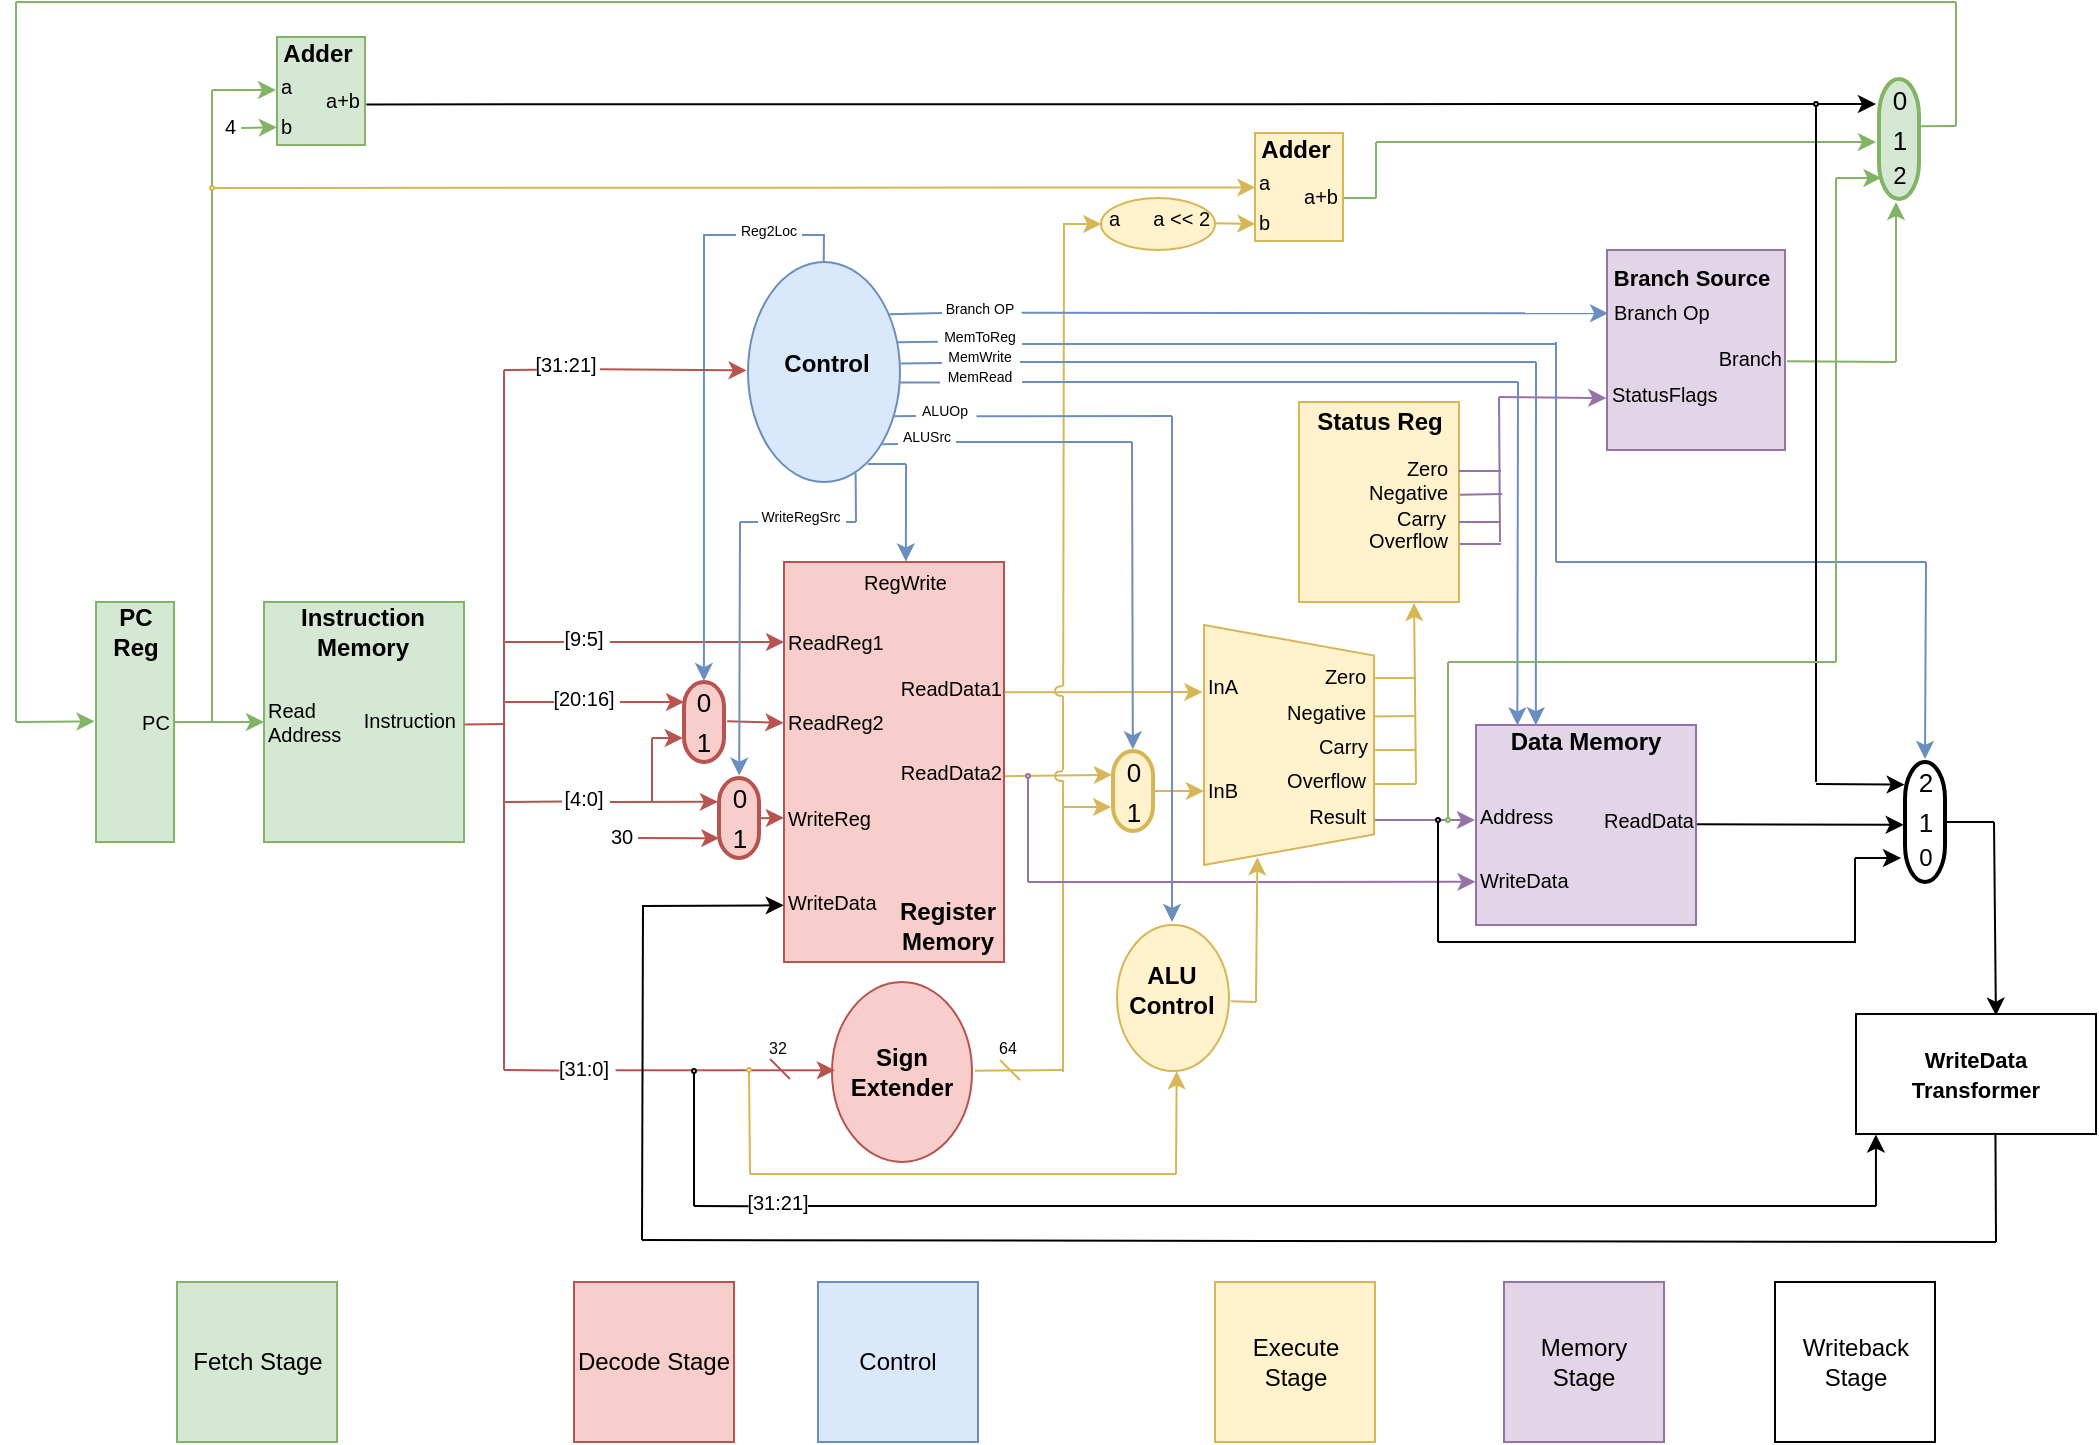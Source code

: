 <mxfile version="10.6.6" type="device"><diagram id="GEWAEGAaDJInfuJMEdcB" name="Page-1"><mxGraphModel dx="1394" dy="736" grid="1" gridSize="10" guides="1" tooltips="1" connect="0" arrows="0" fold="1" page="1" pageScale="1" pageWidth="10000" pageHeight="10000" math="0" shadow="0"><root><mxCell id="0"/><mxCell id="1" parent="0"/><mxCell id="AQoo05_PCcrr-zh03Vqa-8" value="" style="endArrow=none;html=1;entryX=0.5;entryY=0.75;entryDx=0;entryDy=0;entryPerimeter=0;" edge="1" parent="1" target="AQoo05_PCcrr-zh03Vqa-7"><mxGeometry width="50" height="50" relative="1" as="geometry"><mxPoint x="1139" y="1122" as="sourcePoint"/><mxPoint x="1150" y="1055" as="targetPoint"/></mxGeometry></mxCell><mxCell id="TWKKnOHG6fg1YNwIzenU-43" value="" style="endArrow=none;html=1;fontSize=7;exitX=0.5;exitY=0.5;exitDx=0;exitDy=0;exitPerimeter=0;fillColor=#d5e8d4;strokeColor=#82b366;" parent="1" source="TWKKnOHG6fg1YNwIzenU-42" edge="1"><mxGeometry width="50" height="50" relative="1" as="geometry"><mxPoint x="1520" y="890" as="sourcePoint"/><mxPoint x="1516" y="850" as="targetPoint"/></mxGeometry></mxCell><mxCell id="F5EO7fNrncJi5tXWK-v9-142" value="" style="ellipse;whiteSpace=wrap;html=1;strokeColor=#d6b656;fillColor=#fff2cc;fontSize=7;align=left;" parent="1" vertex="1"><mxGeometry x="1342.5" y="618" width="57" height="26" as="geometry"/></mxCell><mxCell id="nRq4pLv7lDaLM8ArhGwT-8" value="" style="endArrow=classic;html=1;fontSize=10;exitX=1;exitY=0.5;exitDx=0;exitDy=0;entryX=0;entryY=0.5;entryDx=0;entryDy=0;fillColor=#d5e8d4;strokeColor=#82b366;" parent="1" source="nRq4pLv7lDaLM8ArhGwT-3" target="nRq4pLv7lDaLM8ArhGwT-6" edge="1"><mxGeometry width="50" height="50" relative="1" as="geometry"><mxPoint x="744" y="1030" as="sourcePoint"/><mxPoint x="794" y="980" as="targetPoint"/></mxGeometry></mxCell><mxCell id="nRq4pLv7lDaLM8ArhGwT-9" value="" style="group;fillColor=#d5e8d4;strokeColor=#82b366;" parent="1" vertex="1" connectable="0"><mxGeometry x="840" y="820" width="39" height="120" as="geometry"/></mxCell><mxCell id="nRq4pLv7lDaLM8ArhGwT-1" value="" style="rounded=0;whiteSpace=wrap;html=1;fillColor=#d5e8d4;strokeColor=#82b366;" parent="nRq4pLv7lDaLM8ArhGwT-9" vertex="1"><mxGeometry width="39" height="120" as="geometry"/></mxCell><mxCell id="nRq4pLv7lDaLM8ArhGwT-2" value="PC&lt;br&gt;Reg" style="text;html=1;strokeColor=none;fillColor=none;align=center;verticalAlign=middle;whiteSpace=wrap;rounded=0;fontStyle=1" parent="nRq4pLv7lDaLM8ArhGwT-9" vertex="1"><mxGeometry x="9.75" y="7.5" width="19.5" height="15" as="geometry"/></mxCell><mxCell id="nRq4pLv7lDaLM8ArhGwT-3" value="PC" style="text;html=1;strokeColor=none;fillColor=none;align=center;verticalAlign=middle;whiteSpace=wrap;rounded=0;fontSize=10;" parent="nRq4pLv7lDaLM8ArhGwT-9" vertex="1"><mxGeometry x="19.5" y="52.5" width="19.5" height="15" as="geometry"/></mxCell><mxCell id="nRq4pLv7lDaLM8ArhGwT-10" value="" style="group" parent="1" vertex="1" connectable="0"><mxGeometry x="924" y="820" width="100" height="120" as="geometry"/></mxCell><mxCell id="nRq4pLv7lDaLM8ArhGwT-4" value="" style="rounded=0;whiteSpace=wrap;html=1;fillColor=#d5e8d4;strokeColor=#82b366;" parent="nRq4pLv7lDaLM8ArhGwT-10" vertex="1"><mxGeometry width="100" height="120" as="geometry"/></mxCell><mxCell id="nRq4pLv7lDaLM8ArhGwT-5" value="Instruction&lt;br&gt;Memory" style="text;html=1;strokeColor=none;fillColor=none;align=center;verticalAlign=middle;whiteSpace=wrap;rounded=0;fontStyle=1" parent="nRq4pLv7lDaLM8ArhGwT-10" vertex="1"><mxGeometry x="33.333" y="7.5" width="33.333" height="15" as="geometry"/></mxCell><mxCell id="nRq4pLv7lDaLM8ArhGwT-6" value="Read Address" style="text;html=1;strokeColor=none;fillColor=none;align=left;verticalAlign=middle;whiteSpace=wrap;rounded=0;fontSize=10;" parent="nRq4pLv7lDaLM8ArhGwT-10" vertex="1"><mxGeometry y="52.5" width="33.333" height="15" as="geometry"/></mxCell><mxCell id="nRq4pLv7lDaLM8ArhGwT-7" value="Instruction" style="text;html=1;strokeColor=none;fillColor=none;align=right;verticalAlign=middle;whiteSpace=wrap;rounded=0;fontSize=10;" parent="nRq4pLv7lDaLM8ArhGwT-10" vertex="1"><mxGeometry x="64.833" y="51" width="33.333" height="15" as="geometry"/></mxCell><mxCell id="nRq4pLv7lDaLM8ArhGwT-21" value="" style="group" parent="1" vertex="1" connectable="0"><mxGeometry x="1124" y="860" width="40" height="40" as="geometry"/></mxCell><mxCell id="nRq4pLv7lDaLM8ArhGwT-18" value="" style="strokeWidth=2;html=1;shape=mxgraph.flowchart.terminator;whiteSpace=wrap;fontSize=10;align=left;rotation=90;fillColor=#f8cecc;strokeColor=#b85450;" parent="nRq4pLv7lDaLM8ArhGwT-21" vertex="1"><mxGeometry y="10" width="40" height="20" as="geometry"/></mxCell><mxCell id="nRq4pLv7lDaLM8ArhGwT-19" value="0" style="text;html=1;strokeColor=none;fillColor=none;align=center;verticalAlign=middle;whiteSpace=wrap;rounded=0;fontSize=13;" parent="nRq4pLv7lDaLM8ArhGwT-21" vertex="1"><mxGeometry x="15" width="10" height="20" as="geometry"/></mxCell><mxCell id="nRq4pLv7lDaLM8ArhGwT-20" value="1" style="text;html=1;strokeColor=none;fillColor=none;align=center;verticalAlign=middle;whiteSpace=wrap;rounded=0;fontSize=13;" parent="nRq4pLv7lDaLM8ArhGwT-21" vertex="1"><mxGeometry x="15" y="20" width="10" height="20" as="geometry"/></mxCell><mxCell id="jr-7Io3T9gxjwfJFGv9w-19" value="" style="endArrow=classic;html=1;fontSize=8;entryX=0.701;entryY=1.032;entryDx=0;entryDy=0;entryPerimeter=0;fillColor=#f8cecc;strokeColor=#b85450;" parent="nRq4pLv7lDaLM8ArhGwT-21" target="nRq4pLv7lDaLM8ArhGwT-18" edge="1"><mxGeometry width="50" height="50" relative="1" as="geometry"><mxPoint x="-6" y="28" as="sourcePoint"/><mxPoint x="50" y="30" as="targetPoint"/></mxGeometry></mxCell><mxCell id="nRq4pLv7lDaLM8ArhGwT-23" value="" style="endArrow=classic;html=1;fontSize=13;entryX=-0.01;entryY=0.52;entryDx=0;entryDy=0;entryPerimeter=0;exitX=0.49;exitY=-0.08;exitDx=0;exitDy=0;exitPerimeter=0;fillColor=#f8cecc;strokeColor=#b85450;" parent="1" source="nRq4pLv7lDaLM8ArhGwT-18" target="nRq4pLv7lDaLM8ArhGwT-15" edge="1"><mxGeometry width="50" height="50" relative="1" as="geometry"><mxPoint x="1104" y="970" as="sourcePoint"/><mxPoint x="1154" y="920" as="targetPoint"/></mxGeometry></mxCell><mxCell id="nRq4pLv7lDaLM8ArhGwT-24" value="" style="endArrow=none;html=1;fontSize=13;exitX=1.003;exitY=0.51;exitDx=0;exitDy=0;exitPerimeter=0;fillColor=#f8cecc;strokeColor=#b85450;" parent="1" source="nRq4pLv7lDaLM8ArhGwT-4" edge="1"><mxGeometry width="50" height="50" relative="1" as="geometry"><mxPoint x="1074" y="950" as="sourcePoint"/><mxPoint x="1044" y="881" as="targetPoint"/></mxGeometry></mxCell><mxCell id="nRq4pLv7lDaLM8ArhGwT-25" value="" style="endArrow=none;html=1;fontSize=13;fillColor=#f8cecc;strokeColor=#b85450;" parent="1" edge="1"><mxGeometry width="50" height="50" relative="1" as="geometry"><mxPoint x="1044" y="1054" as="sourcePoint"/><mxPoint x="1044" y="704" as="targetPoint"/></mxGeometry></mxCell><mxCell id="jr-7Io3T9gxjwfJFGv9w-1" value="" style="endArrow=classic;html=1;exitX=0.717;exitY=0.75;exitDx=0;exitDy=0;exitPerimeter=0;fillColor=#f8cecc;strokeColor=#b85450;" parent="1" source="jr-7Io3T9gxjwfJFGv9w-2" target="nRq4pLv7lDaLM8ArhGwT-14" edge="1"><mxGeometry width="50" height="50" relative="1" as="geometry"><mxPoint x="1044" y="839" as="sourcePoint"/><mxPoint x="1144" y="810" as="targetPoint"/></mxGeometry></mxCell><mxCell id="jr-7Io3T9gxjwfJFGv9w-2" value="[9:5]" style="text;html=1;strokeColor=none;fillColor=none;align=center;verticalAlign=middle;whiteSpace=wrap;rounded=0;fontSize=10;" parent="1" vertex="1"><mxGeometry x="1054" y="832.5" width="60" height="10" as="geometry"/></mxCell><mxCell id="jr-7Io3T9gxjwfJFGv9w-5" value="" style="endArrow=none;html=1;fontSize=8;entryX=0.333;entryY=0.75;entryDx=0;entryDy=0;entryPerimeter=0;fillColor=#f8cecc;strokeColor=#b85450;" parent="1" target="jr-7Io3T9gxjwfJFGv9w-2" edge="1"><mxGeometry width="50" height="50" relative="1" as="geometry"><mxPoint x="1044" y="840" as="sourcePoint"/><mxPoint x="1134" y="860" as="targetPoint"/></mxGeometry></mxCell><mxCell id="jr-7Io3T9gxjwfJFGv9w-7" value="" style="endArrow=classic;html=1;fontSize=8;exitX=0.8;exitY=0.75;exitDx=0;exitDy=0;exitPerimeter=0;fillColor=#f8cecc;strokeColor=#b85450;" parent="1" source="jr-7Io3T9gxjwfJFGv9w-10" edge="1"><mxGeometry width="50" height="50" relative="1" as="geometry"><mxPoint x="1117" y="870" as="sourcePoint"/><mxPoint x="1134" y="870" as="targetPoint"/></mxGeometry></mxCell><mxCell id="jr-7Io3T9gxjwfJFGv9w-10" value="[20:16]" style="text;html=1;strokeColor=none;fillColor=none;align=center;verticalAlign=middle;whiteSpace=wrap;rounded=0;fontSize=10;" parent="1" vertex="1"><mxGeometry x="1054" y="862.5" width="60" height="10" as="geometry"/></mxCell><mxCell id="jr-7Io3T9gxjwfJFGv9w-12" value="" style="endArrow=none;html=1;fontSize=8;exitX=0.25;exitY=0.75;exitDx=0;exitDy=0;exitPerimeter=0;fillColor=#f8cecc;strokeColor=#b85450;" parent="1" source="jr-7Io3T9gxjwfJFGv9w-10" edge="1"><mxGeometry width="50" height="50" relative="1" as="geometry"><mxPoint x="1050" y="870" as="sourcePoint"/><mxPoint x="1044" y="870" as="targetPoint"/></mxGeometry></mxCell><mxCell id="jr-7Io3T9gxjwfJFGv9w-14" value="" style="endArrow=classic;html=1;fontSize=8;entryX=0.298;entryY=1.028;entryDx=0;entryDy=0;entryPerimeter=0;fillColor=#f8cecc;strokeColor=#b85450;" parent="1" target="TWKKnOHG6fg1YNwIzenU-28" edge="1"><mxGeometry width="50" height="50" relative="1" as="geometry"><mxPoint x="1097" y="920" as="sourcePoint"/><mxPoint x="1124" y="920" as="targetPoint"/></mxGeometry></mxCell><mxCell id="jr-7Io3T9gxjwfJFGv9w-15" value="[4:0]" style="text;html=1;strokeColor=none;fillColor=none;align=center;verticalAlign=middle;whiteSpace=wrap;rounded=0;fontSize=10;" parent="1" vertex="1"><mxGeometry x="1054" y="915" width="60" height="5" as="geometry"/></mxCell><mxCell id="jr-7Io3T9gxjwfJFGv9w-17" value="" style="endArrow=none;html=1;fontSize=8;exitX=0.317;exitY=0.958;exitDx=0;exitDy=0;exitPerimeter=0;fillColor=#f8cecc;strokeColor=#b85450;" parent="1" source="jr-7Io3T9gxjwfJFGv9w-15" edge="1"><mxGeometry width="50" height="50" relative="1" as="geometry"><mxPoint x="1034" y="980" as="sourcePoint"/><mxPoint x="1044" y="920" as="targetPoint"/></mxGeometry></mxCell><mxCell id="jr-7Io3T9gxjwfJFGv9w-18" value="" style="endArrow=none;html=1;fontSize=8;fillColor=#f8cecc;strokeColor=#b85450;" parent="1" edge="1"><mxGeometry width="50" height="50" relative="1" as="geometry"><mxPoint x="1118" y="888" as="sourcePoint"/><mxPoint x="1118" y="920" as="targetPoint"/></mxGeometry></mxCell><mxCell id="jr-7Io3T9gxjwfJFGv9w-22" value="" style="shape=trapezoid;perimeter=trapezoidPerimeter;whiteSpace=wrap;html=1;fontSize=8;align=right;rotation=90;size=0.127;fillColor=#fff2cc;strokeColor=#d6b656;" parent="1" vertex="1"><mxGeometry x="1376.5" y="849" width="120" height="85" as="geometry"/></mxCell><mxCell id="jr-7Io3T9gxjwfJFGv9w-24" value="InA" style="text;html=1;strokeColor=none;fillColor=none;align=left;verticalAlign=middle;whiteSpace=wrap;rounded=0;fontSize=10;" parent="1" vertex="1"><mxGeometry x="1393.5" y="851.5" width="40" height="20" as="geometry"/></mxCell><mxCell id="jr-7Io3T9gxjwfJFGv9w-25" value="InB" style="text;html=1;strokeColor=none;fillColor=none;align=left;verticalAlign=middle;whiteSpace=wrap;rounded=0;fontSize=10;" parent="1" vertex="1"><mxGeometry x="1393.5" y="904" width="40" height="20" as="geometry"/></mxCell><mxCell id="jr-7Io3T9gxjwfJFGv9w-26" value="" style="endArrow=classic;html=1;fontSize=8;exitX=1.011;exitY=0.632;exitDx=0;exitDy=0;exitPerimeter=0;entryX=-0.008;entryY=0.676;entryDx=0;entryDy=0;entryPerimeter=0;fillColor=#fff2cc;strokeColor=#d6b656;" parent="1" source="jr-7Io3T9gxjwfJFGv9w-20" target="jr-7Io3T9gxjwfJFGv9w-24" edge="1"><mxGeometry width="50" height="50" relative="1" as="geometry"><mxPoint x="1394" y="890" as="sourcePoint"/><mxPoint x="1444" y="840" as="targetPoint"/></mxGeometry></mxCell><mxCell id="jr-7Io3T9gxjwfJFGv9w-27" value="" style="group" parent="1" vertex="1" connectable="0"><mxGeometry x="1338.5" y="894.5" width="40" height="40" as="geometry"/></mxCell><mxCell id="jr-7Io3T9gxjwfJFGv9w-28" value="" style="strokeWidth=2;html=1;shape=mxgraph.flowchart.terminator;whiteSpace=wrap;fontSize=10;align=left;rotation=90;fillColor=#fff2cc;strokeColor=#d6b656;" parent="jr-7Io3T9gxjwfJFGv9w-27" vertex="1"><mxGeometry y="10" width="40" height="20" as="geometry"/></mxCell><mxCell id="jr-7Io3T9gxjwfJFGv9w-29" value="0" style="text;html=1;strokeColor=none;fillColor=none;align=center;verticalAlign=middle;whiteSpace=wrap;rounded=0;fontSize=13;" parent="jr-7Io3T9gxjwfJFGv9w-27" vertex="1"><mxGeometry x="15" width="10" height="20" as="geometry"/></mxCell><mxCell id="jr-7Io3T9gxjwfJFGv9w-30" value="1" style="text;html=1;strokeColor=none;fillColor=none;align=center;verticalAlign=middle;whiteSpace=wrap;rounded=0;fontSize=13;" parent="jr-7Io3T9gxjwfJFGv9w-27" vertex="1"><mxGeometry x="15" y="20" width="10" height="20" as="geometry"/></mxCell><mxCell id="jr-7Io3T9gxjwfJFGv9w-32" value="" style="endArrow=classic;html=1;fontSize=8;entryX=0.011;entryY=0.528;entryDx=0;entryDy=0;entryPerimeter=0;exitX=0.501;exitY=-0.01;exitDx=0;exitDy=0;exitPerimeter=0;fillColor=#fff2cc;strokeColor=#d6b656;" parent="1" source="jr-7Io3T9gxjwfJFGv9w-28" target="jr-7Io3T9gxjwfJFGv9w-25" edge="1"><mxGeometry width="50" height="50" relative="1" as="geometry"><mxPoint x="1313.5" y="989" as="sourcePoint"/><mxPoint x="1363.5" y="939" as="targetPoint"/></mxGeometry></mxCell><mxCell id="jr-7Io3T9gxjwfJFGv9w-33" value="" style="endArrow=classic;html=1;fontSize=8;entryX=0.297;entryY=1.029;entryDx=0;entryDy=0;entryPerimeter=0;exitX=1.011;exitY=0.604;exitDx=0;exitDy=0;exitPerimeter=0;fillColor=#fff2cc;strokeColor=#d6b656;" parent="1" source="jr-7Io3T9gxjwfJFGv9w-21" target="jr-7Io3T9gxjwfJFGv9w-28" edge="1"><mxGeometry width="50" height="50" relative="1" as="geometry"><mxPoint x="1345" y="906" as="sourcePoint"/><mxPoint x="1434" y="930" as="targetPoint"/></mxGeometry></mxCell><mxCell id="jr-7Io3T9gxjwfJFGv9w-34" value="" style="ellipse;whiteSpace=wrap;html=1;fontSize=8;align=right;rotation=90;fillColor=#f8cecc;strokeColor=#b85450;" parent="1" vertex="1"><mxGeometry x="1198" y="1020" width="90" height="70" as="geometry"/></mxCell><mxCell id="jr-7Io3T9gxjwfJFGv9w-36" value="&lt;div&gt;Sign&lt;/div&gt;&lt;div&gt;Extender&lt;br&gt;&lt;/div&gt;" style="text;html=1;strokeColor=none;fillColor=none;align=center;verticalAlign=middle;whiteSpace=wrap;rounded=0;fontStyle=1" parent="1" vertex="1"><mxGeometry x="1218" y="1045" width="50" height="20" as="geometry"/></mxCell><mxCell id="jr-7Io3T9gxjwfJFGv9w-37" value="" style="endArrow=classic;html=1;fontSize=8;entryX=0.49;entryY=0.993;entryDx=0;entryDy=0;entryPerimeter=0;exitX=0.747;exitY=0.842;exitDx=0;exitDy=0;exitPerimeter=0;fillColor=#f8cecc;strokeColor=#b85450;" parent="1" edge="1"><mxGeometry width="50" height="50" relative="1" as="geometry"><mxPoint x="1099.772" y="1054.154" as="sourcePoint"/><mxPoint x="1209.436" y="1054.154" as="targetPoint"/></mxGeometry></mxCell><mxCell id="jr-7Io3T9gxjwfJFGv9w-40" value="[31:0]" style="text;html=1;strokeColor=none;fillColor=none;align=center;verticalAlign=middle;whiteSpace=wrap;rounded=0;fontSize=10;" parent="1" vertex="1"><mxGeometry x="1054" y="1050" width="60" height="5" as="geometry"/></mxCell><mxCell id="jr-7Io3T9gxjwfJFGv9w-42" value="" style="endArrow=none;html=1;fontSize=8;entryX=0.294;entryY=0.842;entryDx=0;entryDy=0;entryPerimeter=0;fillColor=#f8cecc;strokeColor=#b85450;" parent="1" target="jr-7Io3T9gxjwfJFGv9w-40" edge="1"><mxGeometry width="50" height="50" relative="1" as="geometry"><mxPoint x="1044" y="1054" as="sourcePoint"/><mxPoint x="1053" y="1054" as="targetPoint"/></mxGeometry></mxCell><mxCell id="jr-7Io3T9gxjwfJFGv9w-43" value="" style="endArrow=none;html=1;fontSize=8;exitX=0.493;exitY=-0.02;exitDx=0;exitDy=0;exitPerimeter=0;fillColor=#fff2cc;strokeColor=#d6b656;" parent="1" source="jr-7Io3T9gxjwfJFGv9w-34" edge="1"><mxGeometry width="50" height="50" relative="1" as="geometry"><mxPoint x="1334" y="1060" as="sourcePoint"/><mxPoint x="1323" y="1054" as="targetPoint"/></mxGeometry></mxCell><mxCell id="jr-7Io3T9gxjwfJFGv9w-46" value="" style="endArrow=none;html=1;fontSize=8;entryX=-0.013;entryY=0.051;entryDx=0;entryDy=0;entryPerimeter=0;fillColor=#fff2cc;strokeColor=#d6b656;" parent="1" target="jr-7Io3T9gxjwfJFGv9w-47" edge="1"><mxGeometry width="50" height="50" relative="1" as="geometry"><mxPoint x="1323.5" y="1055" as="sourcePoint"/><mxPoint x="1323.5" y="911" as="targetPoint"/></mxGeometry></mxCell><mxCell id="jr-7Io3T9gxjwfJFGv9w-47" value="" style="shape=requiredInterface;html=1;verticalLabelPosition=bottom;fontSize=8;align=right;rotation=-180;fillColor=#fff2cc;strokeColor=#d6b656;" parent="1" vertex="1"><mxGeometry x="1319.5" y="904.5" width="4" height="5" as="geometry"/></mxCell><mxCell id="jr-7Io3T9gxjwfJFGv9w-48" value="" style="shape=requiredInterface;html=1;verticalLabelPosition=bottom;fontSize=8;align=right;rotation=-180;fillColor=#fff2cc;strokeColor=#d6b656;" parent="1" vertex="1"><mxGeometry x="1319.5" y="862" width="4" height="5" as="geometry"/></mxCell><mxCell id="jr-7Io3T9gxjwfJFGv9w-49" value="" style="endArrow=none;html=1;fontSize=8;fillColor=#fff2cc;strokeColor=#d6b656;" parent="1" edge="1"><mxGeometry width="50" height="50" relative="1" as="geometry"><mxPoint x="1323.5" y="904" as="sourcePoint"/><mxPoint x="1323.5" y="867" as="targetPoint"/></mxGeometry></mxCell><mxCell id="jr-7Io3T9gxjwfJFGv9w-50" value="" style="endArrow=none;html=1;fontSize=8;exitX=-0.023;exitY=1;exitDx=0;exitDy=0;exitPerimeter=0;fillColor=#fff2cc;strokeColor=#d6b656;" parent="1" source="jr-7Io3T9gxjwfJFGv9w-48" edge="1"><mxGeometry width="50" height="50" relative="1" as="geometry"><mxPoint x="1333.5" y="861" as="sourcePoint"/><mxPoint x="1324" y="631" as="targetPoint"/></mxGeometry></mxCell><mxCell id="jr-7Io3T9gxjwfJFGv9w-51" value="" style="endArrow=classic;html=1;fontSize=8;fillColor=#fff2cc;strokeColor=#d6b656;" parent="1" edge="1"><mxGeometry width="50" height="50" relative="1" as="geometry"><mxPoint x="1323.5" y="922.5" as="sourcePoint"/><mxPoint x="1347.5" y="922.5" as="targetPoint"/></mxGeometry></mxCell><mxCell id="jr-7Io3T9gxjwfJFGv9w-52" value="Result" style="text;html=1;strokeColor=none;fillColor=none;align=right;verticalAlign=middle;whiteSpace=wrap;rounded=0;fontSize=10;" parent="1" vertex="1"><mxGeometry x="1436.5" y="916.5" width="40" height="20" as="geometry"/></mxCell><mxCell id="jr-7Io3T9gxjwfJFGv9w-54" value="Overflow" style="text;html=1;strokeColor=none;fillColor=none;align=right;verticalAlign=middle;whiteSpace=wrap;rounded=0;fontSize=10;" parent="1" vertex="1"><mxGeometry x="1436.5" y="899" width="40" height="20" as="geometry"/></mxCell><mxCell id="jr-7Io3T9gxjwfJFGv9w-55" value="Carry" style="text;html=1;strokeColor=none;fillColor=none;align=right;verticalAlign=middle;whiteSpace=wrap;rounded=0;fontSize=10;" parent="1" vertex="1"><mxGeometry x="1438" y="882" width="40" height="20" as="geometry"/></mxCell><mxCell id="jr-7Io3T9gxjwfJFGv9w-56" value="Negative" style="text;html=1;strokeColor=none;fillColor=none;align=right;verticalAlign=middle;whiteSpace=wrap;rounded=0;fontSize=10;" parent="1" vertex="1"><mxGeometry x="1436.5" y="865" width="40" height="20" as="geometry"/></mxCell><mxCell id="jr-7Io3T9gxjwfJFGv9w-57" value="Zero" style="text;html=1;strokeColor=none;fillColor=none;align=right;verticalAlign=middle;whiteSpace=wrap;rounded=0;fontSize=10;" parent="1" vertex="1"><mxGeometry x="1436.5" y="846.5" width="40" height="20" as="geometry"/></mxCell><mxCell id="F5EO7fNrncJi5tXWK-v9-1" value="" style="group" parent="1" vertex="1" connectable="0"><mxGeometry x="1184" y="800" width="110" height="200" as="geometry"/></mxCell><mxCell id="nRq4pLv7lDaLM8ArhGwT-11" value="" style="rounded=0;whiteSpace=wrap;html=1;fontSize=10;align=left;fillColor=#f8cecc;strokeColor=#b85450;" parent="F5EO7fNrncJi5tXWK-v9-1" vertex="1"><mxGeometry width="110" height="200" as="geometry"/></mxCell><mxCell id="nRq4pLv7lDaLM8ArhGwT-12" value="Register Memory" style="text;html=1;strokeColor=none;fillColor=none;align=center;verticalAlign=middle;whiteSpace=wrap;rounded=0;fontStyle=1" parent="F5EO7fNrncJi5tXWK-v9-1" vertex="1"><mxGeometry x="34.375" y="171.5" width="96.25" height="20" as="geometry"/></mxCell><mxCell id="nRq4pLv7lDaLM8ArhGwT-14" value="ReadReg1" style="text;html=1;strokeColor=none;fillColor=none;align=left;verticalAlign=middle;whiteSpace=wrap;rounded=0;fontSize=10;" parent="F5EO7fNrncJi5tXWK-v9-1" vertex="1"><mxGeometry y="30" width="27.5" height="20" as="geometry"/></mxCell><mxCell id="nRq4pLv7lDaLM8ArhGwT-15" value="&lt;div&gt;ReadReg2&lt;/div&gt;" style="text;html=1;strokeColor=none;fillColor=none;align=left;verticalAlign=middle;whiteSpace=wrap;rounded=0;fontSize=10;" parent="F5EO7fNrncJi5tXWK-v9-1" vertex="1"><mxGeometry y="70" width="27.5" height="20" as="geometry"/></mxCell><mxCell id="nRq4pLv7lDaLM8ArhGwT-16" value="WriteReg" style="text;html=1;strokeColor=none;fillColor=none;align=left;verticalAlign=middle;whiteSpace=wrap;rounded=0;fontSize=10;" parent="F5EO7fNrncJi5tXWK-v9-1" vertex="1"><mxGeometry y="117.5" width="27.5" height="20" as="geometry"/></mxCell><mxCell id="nRq4pLv7lDaLM8ArhGwT-17" value="WriteData" style="text;html=1;strokeColor=none;fillColor=none;align=left;verticalAlign=middle;whiteSpace=wrap;rounded=0;fontSize=10;" parent="F5EO7fNrncJi5tXWK-v9-1" vertex="1"><mxGeometry y="160" width="27.5" height="20" as="geometry"/></mxCell><mxCell id="jr-7Io3T9gxjwfJFGv9w-20" value="ReadData1" style="text;html=1;strokeColor=none;fillColor=none;align=right;verticalAlign=middle;whiteSpace=wrap;rounded=0;fontSize=10;" parent="F5EO7fNrncJi5tXWK-v9-1" vertex="1"><mxGeometry x="82.5" y="52.5" width="27.5" height="20" as="geometry"/></mxCell><mxCell id="jr-7Io3T9gxjwfJFGv9w-21" value="ReadData2" style="text;html=1;strokeColor=none;fillColor=none;align=right;verticalAlign=middle;whiteSpace=wrap;rounded=0;fontSize=10;" parent="F5EO7fNrncJi5tXWK-v9-1" vertex="1"><mxGeometry x="82.5" y="95" width="27.5" height="20" as="geometry"/></mxCell><mxCell id="F5EO7fNrncJi5tXWK-v9-54" value="RegWrite" style="text;html=1;strokeColor=none;fillColor=none;align=left;verticalAlign=middle;whiteSpace=wrap;rounded=0;fontSize=10;" parent="F5EO7fNrncJi5tXWK-v9-1" vertex="1"><mxGeometry x="37.5" width="27.5" height="20" as="geometry"/></mxCell><mxCell id="F5EO7fNrncJi5tXWK-v9-2" value="" style="group" parent="1" vertex="1" connectable="0"><mxGeometry x="1176" y="1037.5" width="11" height="21" as="geometry"/></mxCell><mxCell id="jr-7Io3T9gxjwfJFGv9w-38" value="" style="endArrow=none;html=1;fontSize=8;fillColor=#f8cecc;strokeColor=#b85450;" parent="F5EO7fNrncJi5tXWK-v9-2" edge="1"><mxGeometry width="50" height="50" relative="1" as="geometry"><mxPoint x="1" y="11" as="sourcePoint"/><mxPoint x="11" y="21" as="targetPoint"/></mxGeometry></mxCell><mxCell id="jr-7Io3T9gxjwfJFGv9w-39" value="32" style="text;html=1;strokeColor=none;fillColor=none;align=center;verticalAlign=middle;whiteSpace=wrap;rounded=0;fontSize=8;" parent="F5EO7fNrncJi5tXWK-v9-2" vertex="1"><mxGeometry width="10" height="10" as="geometry"/></mxCell><mxCell id="F5EO7fNrncJi5tXWK-v9-3" value="" style="group" parent="1" vertex="1" connectable="0"><mxGeometry x="1291" y="1038" width="11" height="21" as="geometry"/></mxCell><mxCell id="jr-7Io3T9gxjwfJFGv9w-44" value="" style="endArrow=none;html=1;fontSize=8;fillColor=#fff2cc;strokeColor=#d6b656;" parent="F5EO7fNrncJi5tXWK-v9-3" edge="1"><mxGeometry width="50" height="50" relative="1" as="geometry"><mxPoint x="1" y="11" as="sourcePoint"/><mxPoint x="11" y="21" as="targetPoint"/></mxGeometry></mxCell><mxCell id="jr-7Io3T9gxjwfJFGv9w-45" value="64" style="text;html=1;strokeColor=none;fillColor=none;align=center;verticalAlign=middle;whiteSpace=wrap;rounded=0;fontSize=8;" parent="F5EO7fNrncJi5tXWK-v9-3" vertex="1"><mxGeometry width="10" height="10" as="geometry"/></mxCell><mxCell id="F5EO7fNrncJi5tXWK-v9-12" value="" style="endArrow=none;html=1;fontSize=10;exitX=0.221;exitY=-0.001;exitDx=0;exitDy=0;exitPerimeter=0;fillColor=#fff2cc;strokeColor=#d6b656;" parent="1" source="jr-7Io3T9gxjwfJFGv9w-22" edge="1"><mxGeometry width="50" height="50" relative="1" as="geometry"><mxPoint x="1500" y="890" as="sourcePoint"/><mxPoint x="1500" y="858" as="targetPoint"/></mxGeometry></mxCell><mxCell id="F5EO7fNrncJi5tXWK-v9-13" value="" style="endArrow=none;html=1;fontSize=10;exitX=0.381;exitY=0.001;exitDx=0;exitDy=0;exitPerimeter=0;fillColor=#fff2cc;strokeColor=#d6b656;" parent="1" source="jr-7Io3T9gxjwfJFGv9w-22" edge="1"><mxGeometry width="50" height="50" relative="1" as="geometry"><mxPoint x="1520" y="900" as="sourcePoint"/><mxPoint x="1500" y="877" as="targetPoint"/></mxGeometry></mxCell><mxCell id="F5EO7fNrncJi5tXWK-v9-14" value="" style="endArrow=none;html=1;fontSize=10;exitX=0.521;exitY=0;exitDx=0;exitDy=0;exitPerimeter=0;fillColor=#fff2cc;strokeColor=#d6b656;" parent="1" source="jr-7Io3T9gxjwfJFGv9w-22" edge="1"><mxGeometry width="50" height="50" relative="1" as="geometry"><mxPoint x="1540" y="910" as="sourcePoint"/><mxPoint x="1500" y="894" as="targetPoint"/></mxGeometry></mxCell><mxCell id="F5EO7fNrncJi5tXWK-v9-15" value="" style="endArrow=none;html=1;fontSize=10;exitX=0.662;exitY=-0.003;exitDx=0;exitDy=0;exitPerimeter=0;fillColor=#fff2cc;strokeColor=#d6b656;" parent="1" source="jr-7Io3T9gxjwfJFGv9w-22" edge="1"><mxGeometry width="50" height="50" relative="1" as="geometry"><mxPoint x="1530" y="930" as="sourcePoint"/><mxPoint x="1500" y="911" as="targetPoint"/></mxGeometry></mxCell><mxCell id="F5EO7fNrncJi5tXWK-v9-17" value="" style="group" parent="1" vertex="1" connectable="0"><mxGeometry x="1441.5" y="720" width="80" height="100" as="geometry"/></mxCell><mxCell id="F5EO7fNrncJi5tXWK-v9-4" value="" style="rounded=0;whiteSpace=wrap;html=1;fontSize=10;align=right;fillColor=#fff2cc;strokeColor=#d6b656;" parent="F5EO7fNrncJi5tXWK-v9-17" vertex="1"><mxGeometry width="80" height="100" as="geometry"/></mxCell><mxCell id="F5EO7fNrncJi5tXWK-v9-6" value="Status Reg" style="text;html=1;strokeColor=none;fillColor=none;align=center;verticalAlign=middle;whiteSpace=wrap;rounded=0;fontStyle=1" parent="F5EO7fNrncJi5tXWK-v9-17" vertex="1"><mxGeometry x="3" width="74" height="20" as="geometry"/></mxCell><mxCell id="F5EO7fNrncJi5tXWK-v9-8" value="Overflow" style="text;html=1;strokeColor=none;fillColor=none;align=right;verticalAlign=middle;whiteSpace=wrap;rounded=0;fontSize=10;" parent="F5EO7fNrncJi5tXWK-v9-17" vertex="1"><mxGeometry x="36" y="63.5" width="40" height="11" as="geometry"/></mxCell><mxCell id="F5EO7fNrncJi5tXWK-v9-9" value="Carry" style="text;html=1;strokeColor=none;fillColor=none;align=right;verticalAlign=middle;whiteSpace=wrap;rounded=0;fontSize=10;" parent="F5EO7fNrncJi5tXWK-v9-17" vertex="1"><mxGeometry x="35.5" y="53" width="40" height="9" as="geometry"/></mxCell><mxCell id="F5EO7fNrncJi5tXWK-v9-10" value="Negative" style="text;html=1;strokeColor=none;fillColor=none;align=right;verticalAlign=middle;whiteSpace=wrap;rounded=0;fontSize=10;" parent="F5EO7fNrncJi5tXWK-v9-17" vertex="1"><mxGeometry x="36" y="38" width="40" height="13" as="geometry"/></mxCell><mxCell id="F5EO7fNrncJi5tXWK-v9-11" value="Zero" style="text;html=1;strokeColor=none;fillColor=none;align=right;verticalAlign=middle;whiteSpace=wrap;rounded=0;fontSize=10;" parent="F5EO7fNrncJi5tXWK-v9-17" vertex="1"><mxGeometry x="36" y="25.5" width="40" height="14" as="geometry"/></mxCell><mxCell id="F5EO7fNrncJi5tXWK-v9-18" value="" style="group;fillColor=#e1d5e7;strokeColor=#9673a6;" parent="1" vertex="1" connectable="0"><mxGeometry x="1530" y="881.5" width="110" height="100" as="geometry"/></mxCell><mxCell id="F5EO7fNrncJi5tXWK-v9-19" value="" style="rounded=0;whiteSpace=wrap;html=1;fontSize=10;align=left;fillColor=#e1d5e7;strokeColor=#9673a6;" parent="F5EO7fNrncJi5tXWK-v9-18" vertex="1"><mxGeometry width="110" height="100" as="geometry"/></mxCell><mxCell id="F5EO7fNrncJi5tXWK-v9-20" value="Data Memory" style="text;html=1;strokeColor=none;fillColor=none;align=center;verticalAlign=middle;whiteSpace=wrap;rounded=0;fontStyle=1" parent="F5EO7fNrncJi5tXWK-v9-18" vertex="1"><mxGeometry x="6.875" y="3.75" width="96.25" height="10" as="geometry"/></mxCell><mxCell id="F5EO7fNrncJi5tXWK-v9-21" value="Address" style="text;html=1;strokeColor=none;fillColor=none;align=left;verticalAlign=middle;whiteSpace=wrap;rounded=0;fontSize=10;" parent="F5EO7fNrncJi5tXWK-v9-18" vertex="1"><mxGeometry y="40" width="27.5" height="10" as="geometry"/></mxCell><mxCell id="F5EO7fNrncJi5tXWK-v9-22" value="WriteData" style="text;html=1;strokeColor=none;fillColor=none;align=left;verticalAlign=middle;whiteSpace=wrap;rounded=0;fontSize=10;" parent="F5EO7fNrncJi5tXWK-v9-18" vertex="1"><mxGeometry y="72" width="27.5" height="10" as="geometry"/></mxCell><mxCell id="F5EO7fNrncJi5tXWK-v9-25" value="ReadData" style="text;html=1;strokeColor=none;fillColor=none;align=right;verticalAlign=middle;whiteSpace=wrap;rounded=0;fontSize=10;" parent="F5EO7fNrncJi5tXWK-v9-18" vertex="1"><mxGeometry x="82.5" y="42.75" width="27.5" height="10" as="geometry"/></mxCell><mxCell id="F5EO7fNrncJi5tXWK-v9-28" value="" style="endArrow=none;html=1;fontSize=10;fillColor=#e1d5e7;strokeColor=#9673a6;" parent="1" edge="1"><mxGeometry width="50" height="50" relative="1" as="geometry"><mxPoint x="1306" y="960" as="sourcePoint"/><mxPoint x="1306" y="907" as="targetPoint"/></mxGeometry></mxCell><mxCell id="F5EO7fNrncJi5tXWK-v9-33" value="" style="group" parent="1" vertex="1" connectable="0"><mxGeometry x="1734.5" y="900" width="50" height="61" as="geometry"/></mxCell><mxCell id="F5EO7fNrncJi5tXWK-v9-34" value="" style="strokeWidth=2;html=1;shape=mxgraph.flowchart.terminator;whiteSpace=wrap;fontSize=10;align=left;rotation=90;" parent="F5EO7fNrncJi5tXWK-v9-33" vertex="1"><mxGeometry x="-10" y="20" width="60" height="20" as="geometry"/></mxCell><mxCell id="F5EO7fNrncJi5tXWK-v9-35" value="2" style="text;html=1;strokeColor=none;fillColor=none;align=center;verticalAlign=middle;whiteSpace=wrap;rounded=0;fontSize=13;" parent="F5EO7fNrncJi5tXWK-v9-33" vertex="1"><mxGeometry x="15" width="10" height="20" as="geometry"/></mxCell><mxCell id="F5EO7fNrncJi5tXWK-v9-36" value="1" style="text;html=1;strokeColor=none;fillColor=none;align=center;verticalAlign=middle;whiteSpace=wrap;rounded=0;fontSize=13;" parent="F5EO7fNrncJi5tXWK-v9-33" vertex="1"><mxGeometry x="15" y="20" width="10" height="20" as="geometry"/></mxCell><mxCell id="TWKKnOHG6fg1YNwIzenU-15" value="0" style="text;html=1;strokeColor=none;fillColor=none;align=center;verticalAlign=middle;whiteSpace=wrap;rounded=0;" parent="F5EO7fNrncJi5tXWK-v9-33" vertex="1"><mxGeometry x="15" y="38" width="10" height="20" as="geometry"/></mxCell><mxCell id="F5EO7fNrncJi5tXWK-v9-37" value="" style="endArrow=classic;html=1;fontSize=10;entryX=-0.009;entryY=0.643;entryDx=0;entryDy=0;entryPerimeter=0;fillColor=#e1d5e7;strokeColor=#9673a6;" parent="1" target="F5EO7fNrncJi5tXWK-v9-22" edge="1"><mxGeometry width="50" height="50" relative="1" as="geometry"><mxPoint x="1306" y="960" as="sourcePoint"/><mxPoint x="1490" y="930" as="targetPoint"/></mxGeometry></mxCell><mxCell id="F5EO7fNrncJi5tXWK-v9-38" value="" style="endArrow=classic;html=1;fontSize=10;fillColor=#fff2cc;strokeColor=#d6b656;entryX=0.719;entryY=1.005;entryDx=0;entryDy=0;entryPerimeter=0;" parent="1" target="F5EO7fNrncJi5tXWK-v9-4" edge="1"><mxGeometry width="50" height="50" relative="1" as="geometry"><mxPoint x="1500" y="911" as="sourcePoint"/><mxPoint x="1482" y="830" as="targetPoint"/></mxGeometry></mxCell><mxCell id="F5EO7fNrncJi5tXWK-v9-39" value="" style="endArrow=classic;html=1;fontSize=10;exitX=0.812;exitY=-0.005;exitDx=0;exitDy=0;exitPerimeter=0;entryX=-0.02;entryY=0.756;entryDx=0;entryDy=0;entryPerimeter=0;fillColor=#e1d5e7;strokeColor=#9673a6;" parent="1" source="jr-7Io3T9gxjwfJFGv9w-22" target="F5EO7fNrncJi5tXWK-v9-21" edge="1"><mxGeometry width="50" height="50" relative="1" as="geometry"><mxPoint x="1510" y="940" as="sourcePoint"/><mxPoint x="1560" y="890" as="targetPoint"/></mxGeometry></mxCell><mxCell id="F5EO7fNrncJi5tXWK-v9-40" value="" style="endArrow=classic;html=1;fontSize=10;exitX=1.016;exitY=0.684;exitDx=0;exitDy=0;exitPerimeter=0;entryX=0.523;entryY=1.033;entryDx=0;entryDy=0;entryPerimeter=0;" parent="1" source="F5EO7fNrncJi5tXWK-v9-25" target="F5EO7fNrncJi5tXWK-v9-34" edge="1"><mxGeometry width="50" height="50" relative="1" as="geometry"><mxPoint x="1710" y="940" as="sourcePoint"/><mxPoint x="1673" y="931" as="targetPoint"/></mxGeometry></mxCell><mxCell id="F5EO7fNrncJi5tXWK-v9-43" value="" style="endArrow=none;html=1;fontSize=10;" parent="1" edge="1"><mxGeometry width="50" height="50" relative="1" as="geometry"><mxPoint x="1511" y="990" as="sourcePoint"/><mxPoint x="1511" y="929" as="targetPoint"/></mxGeometry></mxCell><mxCell id="F5EO7fNrncJi5tXWK-v9-44" value="" style="endArrow=none;html=1;fontSize=10;" parent="1" edge="1"><mxGeometry width="50" height="50" relative="1" as="geometry"><mxPoint x="1720" y="990" as="sourcePoint"/><mxPoint x="1511" y="990" as="targetPoint"/></mxGeometry></mxCell><mxCell id="F5EO7fNrncJi5tXWK-v9-48" value="" style="endArrow=none;html=1;fontSize=10;" parent="1" edge="1"><mxGeometry width="50" height="50" relative="1" as="geometry"><mxPoint x="1719.5" y="990" as="sourcePoint"/><mxPoint x="1719.5" y="948" as="targetPoint"/></mxGeometry></mxCell><mxCell id="F5EO7fNrncJi5tXWK-v9-49" value="" style="endArrow=classic;html=1;fontSize=10;" parent="1" edge="1"><mxGeometry width="50" height="50" relative="1" as="geometry"><mxPoint x="1719.5" y="948" as="sourcePoint"/><mxPoint x="1742.5" y="948" as="targetPoint"/></mxGeometry></mxCell><mxCell id="F5EO7fNrncJi5tXWK-v9-53" value="" style="group" parent="1" vertex="1" connectable="0"><mxGeometry x="1114" y="632" width="192" height="111" as="geometry"/></mxCell><mxCell id="F5EO7fNrncJi5tXWK-v9-50" value="" style="ellipse;whiteSpace=wrap;html=1;fillColor=#dae8fc;fontSize=10;align=right;rotation=90;strokeColor=#6c8ebf;" parent="F5EO7fNrncJi5tXWK-v9-53" vertex="1"><mxGeometry x="35" y="35" width="110" height="76" as="geometry"/></mxCell><mxCell id="F5EO7fNrncJi5tXWK-v9-52" value="Control" style="text;html=1;strokeColor=none;fillColor=none;align=center;verticalAlign=middle;whiteSpace=wrap;rounded=0;fontStyle=1" parent="F5EO7fNrncJi5tXWK-v9-53" vertex="1"><mxGeometry x="62.5" y="59" width="57" height="20" as="geometry"/></mxCell><mxCell id="F5EO7fNrncJi5tXWK-v9-59" value="" style="endArrow=none;html=1;fontSize=10;fillColor=#dae8fc;strokeColor=#6c8ebf;" parent="F5EO7fNrncJi5tXWK-v9-53" source="F5EO7fNrncJi5tXWK-v9-61" edge="1"><mxGeometry width="50" height="50" relative="1" as="geometry"><mxPoint x="30" y="4.5" as="sourcePoint"/><mxPoint x="90" y="4.5" as="targetPoint"/></mxGeometry></mxCell><mxCell id="F5EO7fNrncJi5tXWK-v9-61" value="Reg2Loc" style="text;html=1;strokeColor=none;fillColor=none;align=center;verticalAlign=bottom;whiteSpace=wrap;rounded=0;fontSize=7;" parent="F5EO7fNrncJi5tXWK-v9-53" vertex="1"><mxGeometry x="46" y="0.5" width="33" height="8" as="geometry"/></mxCell><mxCell id="F5EO7fNrncJi5tXWK-v9-63" value="" style="endArrow=none;html=1;fontSize=10;fillColor=#dae8fc;strokeColor=#6c8ebf;" parent="F5EO7fNrncJi5tXWK-v9-53" target="F5EO7fNrncJi5tXWK-v9-61" edge="1"><mxGeometry width="50" height="50" relative="1" as="geometry"><mxPoint x="30" y="4.5" as="sourcePoint"/><mxPoint x="90" y="4.5" as="targetPoint"/></mxGeometry></mxCell><mxCell id="F5EO7fNrncJi5tXWK-v9-106" value="MemRead" style="text;html=1;strokeColor=none;fillColor=none;align=center;verticalAlign=bottom;whiteSpace=wrap;rounded=0;fontSize=7;" parent="F5EO7fNrncJi5tXWK-v9-53" vertex="1"><mxGeometry x="147" y="74" width="42" height="8" as="geometry"/></mxCell><mxCell id="F5EO7fNrncJi5tXWK-v9-109" value="" style="endArrow=none;html=1;fontSize=7;entryX=0.025;entryY=0.528;entryDx=0;entryDy=0;entryPerimeter=0;exitX=0.548;exitY=0;exitDx=0;exitDy=0;exitPerimeter=0;fillColor=#dae8fc;strokeColor=#6c8ebf;" parent="F5EO7fNrncJi5tXWK-v9-53" source="F5EO7fNrncJi5tXWK-v9-50" target="F5EO7fNrncJi5tXWK-v9-106" edge="1"><mxGeometry width="50" height="50" relative="1" as="geometry"><mxPoint x="129.333" y="63.111" as="sourcePoint"/><mxPoint x="268" y="83.5" as="targetPoint"/></mxGeometry></mxCell><mxCell id="F5EO7fNrncJi5tXWK-v9-104" value="MemWrite" style="text;html=1;strokeColor=none;fillColor=none;align=center;verticalAlign=bottom;whiteSpace=wrap;rounded=0;fontSize=7;" parent="F5EO7fNrncJi5tXWK-v9-53" vertex="1"><mxGeometry x="147" y="64" width="42" height="8" as="geometry"/></mxCell><mxCell id="F5EO7fNrncJi5tXWK-v9-108" value="" style="endArrow=none;html=1;fontSize=7;entryX=0.048;entryY=0.562;entryDx=0;entryDy=0;entryPerimeter=0;fillColor=#dae8fc;strokeColor=#6c8ebf;exitX=0.461;exitY=-0.006;exitDx=0;exitDy=0;exitPerimeter=0;" parent="F5EO7fNrncJi5tXWK-v9-53" source="F5EO7fNrncJi5tXWK-v9-50" target="F5EO7fNrncJi5tXWK-v9-104" edge="1"><mxGeometry width="50" height="50" relative="1" as="geometry"><mxPoint x="128" y="54" as="sourcePoint"/><mxPoint x="248" y="73.5" as="targetPoint"/></mxGeometry></mxCell><mxCell id="TWKKnOHG6fg1YNwIzenU-8" value="MemToReg" style="text;html=1;strokeColor=none;fillColor=none;align=center;verticalAlign=bottom;whiteSpace=wrap;rounded=0;fontSize=7;" parent="F5EO7fNrncJi5tXWK-v9-53" vertex="1"><mxGeometry x="147" y="54" width="42" height="8" as="geometry"/></mxCell><mxCell id="TWKKnOHG6fg1YNwIzenU-10" value="" style="endArrow=none;html=1;fontSize=7;entryX=0.048;entryY=0.562;entryDx=0;entryDy=0;entryPerimeter=0;fillColor=#dae8fc;strokeColor=#6c8ebf;exitX=0.461;exitY=-0.006;exitDx=0;exitDy=0;exitPerimeter=0;" parent="F5EO7fNrncJi5tXWK-v9-53" edge="1"><mxGeometry width="50" height="50" relative="1" as="geometry"><mxPoint x="126.512" y="58.128" as="sourcePoint"/><mxPoint x="146.977" y="57.895" as="targetPoint"/></mxGeometry></mxCell><mxCell id="F5EO7fNrncJi5tXWK-v9-56" value="" style="endArrow=classic;html=1;fontSize=10;entryX=0.852;entryY=-0.014;entryDx=0;entryDy=0;entryPerimeter=0;fillColor=#dae8fc;strokeColor=#6c8ebf;" parent="1" target="F5EO7fNrncJi5tXWK-v9-54" edge="1"><mxGeometry width="50" height="50" relative="1" as="geometry"><mxPoint x="1245" y="751" as="sourcePoint"/><mxPoint x="1290" y="760" as="targetPoint"/></mxGeometry></mxCell><mxCell id="F5EO7fNrncJi5tXWK-v9-57" value="" style="endArrow=none;html=1;fontSize=10;entryX=0.918;entryY=0.212;entryDx=0;entryDy=0;entryPerimeter=0;fillColor=#dae8fc;strokeColor=#6c8ebf;" parent="1" target="F5EO7fNrncJi5tXWK-v9-50" edge="1"><mxGeometry width="50" height="50" relative="1" as="geometry"><mxPoint x="1245" y="751" as="sourcePoint"/><mxPoint x="1310" y="720" as="targetPoint"/></mxGeometry></mxCell><mxCell id="F5EO7fNrncJi5tXWK-v9-58" value="" style="endArrow=none;html=1;fontSize=10;exitX=-0.001;exitY=0.502;exitDx=0;exitDy=0;exitPerimeter=0;fillColor=#dae8fc;strokeColor=#6c8ebf;" parent="1" source="F5EO7fNrncJi5tXWK-v9-50" edge="1"><mxGeometry width="50" height="50" relative="1" as="geometry"><mxPoint x="1290" y="570" as="sourcePoint"/><mxPoint x="1204" y="636" as="targetPoint"/></mxGeometry></mxCell><mxCell id="F5EO7fNrncJi5tXWK-v9-62" value="" style="endArrow=classic;html=1;fontSize=10;entryX=-0.012;entryY=0.502;entryDx=0;entryDy=0;entryPerimeter=0;fillColor=#dae8fc;strokeColor=#6c8ebf;" parent="1" target="nRq4pLv7lDaLM8ArhGwT-18" edge="1"><mxGeometry width="50" height="50" relative="1" as="geometry"><mxPoint x="1144" y="636" as="sourcePoint"/><mxPoint x="1150" y="770" as="targetPoint"/></mxGeometry></mxCell><mxCell id="F5EO7fNrncJi5tXWK-v9-66" value="" style="ellipse;whiteSpace=wrap;html=1;aspect=fixed;fillColor=#e1d5e7;fontSize=7;align=center;strokeColor=#9673a6;" parent="1" vertex="1"><mxGeometry x="1305" y="906" width="2" height="2" as="geometry"/></mxCell><mxCell id="F5EO7fNrncJi5tXWK-v9-67" value="" style="ellipse;whiteSpace=wrap;html=1;aspect=fixed;fillColor=#f5f5f5;fontSize=7;align=center;strokeColor=#000000;fontColor=#333333;" parent="1" vertex="1"><mxGeometry x="1510" y="928" width="2" height="2" as="geometry"/></mxCell><mxCell id="F5EO7fNrncJi5tXWK-v9-70" value="" style="endArrow=none;html=1;fontSize=7;exitX=0.939;exitY=0.5;exitDx=0;exitDy=0;exitPerimeter=0;fillColor=#dae8fc;strokeColor=#6c8ebf;" parent="1" source="F5EO7fNrncJi5tXWK-v9-71" edge="1"><mxGeometry width="50" height="50" relative="1" as="geometry"><mxPoint x="1260" y="780" as="sourcePoint"/><mxPoint x="1358" y="740" as="targetPoint"/></mxGeometry></mxCell><mxCell id="F5EO7fNrncJi5tXWK-v9-71" value="ALUSrc" style="text;html=1;strokeColor=none;fillColor=none;align=center;verticalAlign=bottom;whiteSpace=wrap;rounded=0;fontSize=7;" parent="1" vertex="1"><mxGeometry x="1239" y="736" width="33" height="8" as="geometry"/></mxCell><mxCell id="F5EO7fNrncJi5tXWK-v9-72" value="" style="endArrow=none;html=1;fontSize=7;exitX=0.828;exitY=0.117;exitDx=0;exitDy=0;exitPerimeter=0;fillColor=#dae8fc;strokeColor=#6c8ebf;" parent="1" source="F5EO7fNrncJi5tXWK-v9-50" edge="1"><mxGeometry width="50" height="50" relative="1" as="geometry"><mxPoint x="1227.276" y="740.966" as="sourcePoint"/><mxPoint x="1241" y="741" as="targetPoint"/></mxGeometry></mxCell><mxCell id="F5EO7fNrncJi5tXWK-v9-73" value="" style="endArrow=classic;html=1;fontSize=7;entryX=-0.021;entryY=0.504;entryDx=0;entryDy=0;entryPerimeter=0;fillColor=#dae8fc;strokeColor=#6c8ebf;" parent="1" target="jr-7Io3T9gxjwfJFGv9w-28" edge="1"><mxGeometry width="50" height="50" relative="1" as="geometry"><mxPoint x="1358" y="740" as="sourcePoint"/><mxPoint x="1350" y="870" as="targetPoint"/></mxGeometry></mxCell><mxCell id="F5EO7fNrncJi5tXWK-v9-74" value="" style="group;fillColor=#e1d5e7;strokeColor=#9673a6;" parent="1" vertex="1" connectable="0"><mxGeometry x="1595.5" y="644" width="89" height="100" as="geometry"/></mxCell><mxCell id="F5EO7fNrncJi5tXWK-v9-76" value="Branch Source" style="text;html=1;strokeColor=none;fillColor=none;align=center;verticalAlign=middle;whiteSpace=wrap;rounded=0;fontStyle=1;fontSize=11;" parent="F5EO7fNrncJi5tXWK-v9-74" vertex="1"><mxGeometry x="0.945" y="9" width="83.66" height="10" as="geometry"/></mxCell><mxCell id="F5EO7fNrncJi5tXWK-v9-86" value="Branch Op" style="text;html=1;strokeColor=none;fillColor=none;align=left;verticalAlign=middle;whiteSpace=wrap;rounded=0;fontSize=10;" parent="F5EO7fNrncJi5tXWK-v9-74" vertex="1"><mxGeometry x="1" y="24" width="59" height="14" as="geometry"/></mxCell><mxCell id="F5EO7fNrncJi5tXWK-v9-87" value="StatusFlags" style="text;html=1;strokeColor=none;fillColor=none;align=left;verticalAlign=middle;whiteSpace=wrap;rounded=0;fontSize=10;" parent="F5EO7fNrncJi5tXWK-v9-74" vertex="1"><mxGeometry x="0.401" y="65" width="55.269" height="14" as="geometry"/></mxCell><mxCell id="F5EO7fNrncJi5tXWK-v9-174" value="Branch" style="text;html=1;strokeColor=none;fillColor=none;align=right;verticalAlign=middle;whiteSpace=wrap;rounded=0;fontSize=10;" parent="F5EO7fNrncJi5tXWK-v9-74" vertex="1"><mxGeometry x="30" y="47" width="59" height="14" as="geometry"/></mxCell><mxCell id="F5EO7fNrncJi5tXWK-v9-81" value="" style="endArrow=classic;html=1;fontSize=7;fillColor=#dae8fc;strokeColor=#6c8ebf;exitX=1.008;exitY=0.494;exitDx=0;exitDy=0;exitPerimeter=0;entryX=-0.008;entryY=0.548;entryDx=0;entryDy=0;entryPerimeter=0;" parent="1" edge="1" target="F5EO7fNrncJi5tXWK-v9-86"><mxGeometry width="50" height="50" relative="1" as="geometry"><mxPoint x="1302.786" y="675.357" as="sourcePoint"/><mxPoint x="1581" y="676" as="targetPoint"/></mxGeometry></mxCell><mxCell id="F5EO7fNrncJi5tXWK-v9-82" value="Branch OP" style="text;html=1;strokeColor=none;fillColor=none;align=center;verticalAlign=bottom;whiteSpace=wrap;rounded=0;fontSize=7;" parent="1" vertex="1"><mxGeometry x="1261" y="671.5" width="42" height="8" as="geometry"/></mxCell><mxCell id="F5EO7fNrncJi5tXWK-v9-85" value="" style="endArrow=none;html=1;fontSize=7;fillColor=#dae8fc;strokeColor=#6c8ebf;entryX=0.237;entryY=0.071;entryDx=0;entryDy=0;entryPerimeter=0;" parent="1" target="F5EO7fNrncJi5tXWK-v9-50" edge="1"><mxGeometry width="50" height="50" relative="1" as="geometry"><mxPoint x="1263" y="675.5" as="sourcePoint"/><mxPoint x="1252" y="674" as="targetPoint"/></mxGeometry></mxCell><mxCell id="F5EO7fNrncJi5tXWK-v9-92" value="" style="endArrow=none;html=1;fontSize=10;exitX=0.221;exitY=-0.001;exitDx=0;exitDy=0;exitPerimeter=0;fillColor=#e1d5e7;strokeColor=#9673a6;" parent="1" edge="1"><mxGeometry width="50" height="50" relative="1" as="geometry"><mxPoint x="1521.5" y="754.5" as="sourcePoint"/><mxPoint x="1542.5" y="754.5" as="targetPoint"/></mxGeometry></mxCell><mxCell id="F5EO7fNrncJi5tXWK-v9-93" value="" style="endArrow=none;html=1;fontSize=10;exitX=0.381;exitY=0.001;exitDx=0;exitDy=0;exitPerimeter=0;fillColor=#e1d5e7;strokeColor=#9673a6;" parent="1" edge="1"><mxGeometry width="50" height="50" relative="1" as="geometry"><mxPoint x="1522" y="766.333" as="sourcePoint"/><mxPoint x="1543" y="766" as="targetPoint"/></mxGeometry></mxCell><mxCell id="F5EO7fNrncJi5tXWK-v9-94" value="" style="endArrow=none;html=1;fontSize=10;exitX=0.521;exitY=0;exitDx=0;exitDy=0;exitPerimeter=0;fillColor=#e1d5e7;strokeColor=#9673a6;" parent="1" edge="1"><mxGeometry width="50" height="50" relative="1" as="geometry"><mxPoint x="1521.5" y="780" as="sourcePoint"/><mxPoint x="1542.5" y="780" as="targetPoint"/></mxGeometry></mxCell><mxCell id="F5EO7fNrncJi5tXWK-v9-95" value="" style="endArrow=none;html=1;fontSize=10;exitX=0.662;exitY=-0.003;exitDx=0;exitDy=0;exitPerimeter=0;fillColor=#e1d5e7;strokeColor=#9673a6;" parent="1" edge="1"><mxGeometry width="50" height="50" relative="1" as="geometry"><mxPoint x="1521.833" y="791" as="sourcePoint"/><mxPoint x="1542.5" y="791" as="targetPoint"/></mxGeometry></mxCell><mxCell id="F5EO7fNrncJi5tXWK-v9-96" value="" style="endArrow=none;html=1;fontSize=7;fillColor=#e1d5e7;strokeColor=#9673a6;" parent="1" edge="1"><mxGeometry width="50" height="50" relative="1" as="geometry"><mxPoint x="1542" y="790" as="sourcePoint"/><mxPoint x="1541.5" y="717.5" as="targetPoint"/></mxGeometry></mxCell><mxCell id="F5EO7fNrncJi5tXWK-v9-97" value="" style="endArrow=classic;html=1;fontSize=7;entryX=-0.014;entryY=0.643;entryDx=0;entryDy=0;entryPerimeter=0;fillColor=#e1d5e7;strokeColor=#9673a6;" parent="1" target="F5EO7fNrncJi5tXWK-v9-87" edge="1"><mxGeometry width="50" height="50" relative="1" as="geometry"><mxPoint x="1541.5" y="717.5" as="sourcePoint"/><mxPoint x="1581.333" y="718.333" as="targetPoint"/></mxGeometry></mxCell><mxCell id="F5EO7fNrncJi5tXWK-v9-99" value="" style="endArrow=none;html=1;fontSize=7;fillColor=#dae8fc;strokeColor=#6c8ebf;" parent="1" edge="1"><mxGeometry width="50" height="50" relative="1" as="geometry"><mxPoint x="1302" y="700" as="sourcePoint"/><mxPoint x="1560" y="700" as="targetPoint"/></mxGeometry></mxCell><mxCell id="F5EO7fNrncJi5tXWK-v9-105" value="" style="endArrow=none;html=1;fontSize=7;fillColor=#dae8fc;strokeColor=#6c8ebf;" parent="1" edge="1"><mxGeometry width="50" height="50" relative="1" as="geometry"><mxPoint x="1303" y="710" as="sourcePoint"/><mxPoint x="1551" y="710" as="targetPoint"/></mxGeometry></mxCell><mxCell id="F5EO7fNrncJi5tXWK-v9-111" value="" style="endArrow=classic;html=1;fontSize=7;entryX=0.188;entryY=0.002;entryDx=0;entryDy=0;entryPerimeter=0;fillColor=#dae8fc;strokeColor=#6c8ebf;" parent="1" target="F5EO7fNrncJi5tXWK-v9-19" edge="1"><mxGeometry width="50" height="50" relative="1" as="geometry"><mxPoint x="1551" y="710" as="sourcePoint"/><mxPoint x="1630" y="780" as="targetPoint"/></mxGeometry></mxCell><mxCell id="F5EO7fNrncJi5tXWK-v9-112" value="" style="endArrow=classic;html=1;fontSize=7;entryX=0.272;entryY=0.001;entryDx=0;entryDy=0;entryPerimeter=0;fillColor=#dae8fc;strokeColor=#6c8ebf;" parent="1" target="F5EO7fNrncJi5tXWK-v9-19" edge="1"><mxGeometry width="50" height="50" relative="1" as="geometry"><mxPoint x="1560" y="700" as="sourcePoint"/><mxPoint x="1730" y="730" as="targetPoint"/></mxGeometry></mxCell><mxCell id="F5EO7fNrncJi5tXWK-v9-114" value="" style="endArrow=classic;html=1;fontSize=7;endFill=1;entryX=0.583;entryY=0.013;entryDx=0;entryDy=0;entryPerimeter=0;" parent="1" edge="1" target="AQoo05_PCcrr-zh03Vqa-5"><mxGeometry width="50" height="50" relative="1" as="geometry"><mxPoint x="1789" y="930" as="sourcePoint"/><mxPoint x="1840" y="970" as="targetPoint"/></mxGeometry></mxCell><mxCell id="F5EO7fNrncJi5tXWK-v9-115" value="" style="endArrow=none;html=1;fontSize=7;" parent="1" edge="1"><mxGeometry width="50" height="50" relative="1" as="geometry"><mxPoint x="1113" y="1139" as="sourcePoint"/><mxPoint x="1790" y="1140" as="targetPoint"/></mxGeometry></mxCell><mxCell id="F5EO7fNrncJi5tXWK-v9-116" value="" style="endArrow=none;html=1;fontSize=7;" parent="1" edge="1"><mxGeometry width="50" height="50" relative="1" as="geometry"><mxPoint x="1113" y="1139" as="sourcePoint"/><mxPoint x="1113.5" y="971.5" as="targetPoint"/></mxGeometry></mxCell><mxCell id="F5EO7fNrncJi5tXWK-v9-117" value="" style="endArrow=classic;html=1;fontSize=7;entryX=-0.005;entryY=0.582;entryDx=0;entryDy=0;entryPerimeter=0;" parent="1" target="nRq4pLv7lDaLM8ArhGwT-17" edge="1"><mxGeometry width="50" height="50" relative="1" as="geometry"><mxPoint x="1114" y="972" as="sourcePoint"/><mxPoint x="1160" y="950" as="targetPoint"/></mxGeometry></mxCell><mxCell id="F5EO7fNrncJi5tXWK-v9-118" value="" style="endArrow=none;html=1;fontSize=7;exitX=0.992;exitY=0.514;exitDx=0;exitDy=0;exitPerimeter=0;fillColor=#dae8fc;strokeColor=#6c8ebf;" parent="1" source="F5EO7fNrncJi5tXWK-v9-119" edge="1"><mxGeometry width="50" height="50" relative="1" as="geometry"><mxPoint x="1370" y="760" as="sourcePoint"/><mxPoint x="1378" y="727" as="targetPoint"/></mxGeometry></mxCell><mxCell id="F5EO7fNrncJi5tXWK-v9-119" value="ALUOp" style="text;html=1;strokeColor=none;fillColor=none;align=center;verticalAlign=bottom;whiteSpace=wrap;rounded=0;fontSize=7;" parent="1" vertex="1"><mxGeometry x="1247.5" y="723" width="33" height="8" as="geometry"/></mxCell><mxCell id="F5EO7fNrncJi5tXWK-v9-120" value="" style="endArrow=none;html=1;fontSize=7;exitX=0.076;exitY=0.5;exitDx=0;exitDy=0;exitPerimeter=0;entryX=0.701;entryY=0.038;entryDx=0;entryDy=0;entryPerimeter=0;fillColor=#dae8fc;strokeColor=#6c8ebf;" parent="1" source="F5EO7fNrncJi5tXWK-v9-119" target="F5EO7fNrncJi5tXWK-v9-50" edge="1"><mxGeometry width="50" height="50" relative="1" as="geometry"><mxPoint x="1340" y="750" as="sourcePoint"/><mxPoint x="1390" y="700" as="targetPoint"/></mxGeometry></mxCell><mxCell id="F5EO7fNrncJi5tXWK-v9-121" value="" style="endArrow=classic;html=1;fontSize=7;fillColor=#dae8fc;strokeColor=#6c8ebf;" parent="1" edge="1"><mxGeometry width="50" height="50" relative="1" as="geometry"><mxPoint x="1378" y="727" as="sourcePoint"/><mxPoint x="1378" y="980" as="targetPoint"/></mxGeometry></mxCell><mxCell id="F5EO7fNrncJi5tXWK-v9-122" value="" style="ellipse;whiteSpace=wrap;html=1;fillColor=#fff2cc;fontSize=7;align=left;strokeColor=#d6b656;" parent="1" vertex="1"><mxGeometry x="1350.5" y="981.5" width="56" height="73" as="geometry"/></mxCell><mxCell id="F5EO7fNrncJi5tXWK-v9-123" value="&lt;div&gt;ALU&lt;/div&gt;&lt;div&gt;Control&lt;br&gt;&lt;/div&gt;" style="text;html=1;strokeColor=none;fillColor=none;align=center;verticalAlign=middle;whiteSpace=wrap;rounded=0;fontStyle=1" parent="1" vertex="1"><mxGeometry x="1353" y="1004" width="50" height="20" as="geometry"/></mxCell><mxCell id="F5EO7fNrncJi5tXWK-v9-124" value="" style="endArrow=none;html=1;fontSize=7;fillColor=#fff2cc;strokeColor=#d6b656;" parent="1" edge="1"><mxGeometry width="50" height="50" relative="1" as="geometry"><mxPoint x="1167" y="1106" as="sourcePoint"/><mxPoint x="1166.5" y="1054.5" as="targetPoint"/></mxGeometry></mxCell><mxCell id="F5EO7fNrncJi5tXWK-v9-125" value="" style="endArrow=none;html=1;fontSize=7;fillColor=#fff2cc;strokeColor=#d6b656;" parent="1" edge="1"><mxGeometry width="50" height="50" relative="1" as="geometry"><mxPoint x="1167" y="1106" as="sourcePoint"/><mxPoint x="1380" y="1106" as="targetPoint"/></mxGeometry></mxCell><mxCell id="F5EO7fNrncJi5tXWK-v9-126" value="" style="endArrow=classic;html=1;fontSize=7;entryX=0.533;entryY=1.002;entryDx=0;entryDy=0;entryPerimeter=0;fillColor=#fff2cc;strokeColor=#d6b656;" parent="1" target="F5EO7fNrncJi5tXWK-v9-122" edge="1"><mxGeometry width="50" height="50" relative="1" as="geometry"><mxPoint x="1380" y="1106" as="sourcePoint"/><mxPoint x="1500" y="1030" as="targetPoint"/></mxGeometry></mxCell><mxCell id="F5EO7fNrncJi5tXWK-v9-127" value="" style="endArrow=none;html=1;fontSize=7;exitX=1.015;exitY=0.523;exitDx=0;exitDy=0;exitPerimeter=0;fillColor=#fff2cc;strokeColor=#d6b656;" parent="1" source="F5EO7fNrncJi5tXWK-v9-122" edge="1"><mxGeometry width="50" height="50" relative="1" as="geometry"><mxPoint x="1490" y="1070" as="sourcePoint"/><mxPoint x="1420" y="1020" as="targetPoint"/></mxGeometry></mxCell><mxCell id="F5EO7fNrncJi5tXWK-v9-128" value="" style="endArrow=classic;html=1;fontSize=7;fillColor=#fff2cc;strokeColor=#d6b656;entryX=0.968;entryY=0.686;entryDx=0;entryDy=0;entryPerimeter=0;" parent="1" target="jr-7Io3T9gxjwfJFGv9w-22" edge="1"><mxGeometry width="50" height="50" relative="1" as="geometry"><mxPoint x="1420" y="1020" as="sourcePoint"/><mxPoint x="1520" y="1040" as="targetPoint"/></mxGeometry></mxCell><mxCell id="F5EO7fNrncJi5tXWK-v9-129" value="" style="ellipse;whiteSpace=wrap;html=1;aspect=fixed;fillColor=#fff2cc;fontSize=7;align=center;strokeColor=#d6b656;" parent="1" vertex="1"><mxGeometry x="1165.5" y="1053" width="2" height="2" as="geometry"/></mxCell><mxCell id="F5EO7fNrncJi5tXWK-v9-137" value="" style="group" parent="1" vertex="1" connectable="0"><mxGeometry x="1419.5" y="583.5" width="44" height="56" as="geometry"/></mxCell><mxCell id="F5EO7fNrncJi5tXWK-v9-132" value="" style="rounded=0;whiteSpace=wrap;html=1;strokeColor=#d6b656;fillColor=#fff2cc;fontSize=7;align=left;" parent="F5EO7fNrncJi5tXWK-v9-137" vertex="1"><mxGeometry y="2" width="44" height="54" as="geometry"/></mxCell><mxCell id="F5EO7fNrncJi5tXWK-v9-131" value="Adder" style="text;html=1;strokeColor=none;fillColor=none;align=center;verticalAlign=middle;whiteSpace=wrap;rounded=0;fontStyle=1" parent="F5EO7fNrncJi5tXWK-v9-137" vertex="1"><mxGeometry x="0.5" width="40" height="20" as="geometry"/></mxCell><mxCell id="F5EO7fNrncJi5tXWK-v9-134" value="a" style="text;html=1;strokeColor=none;fillColor=none;align=right;verticalAlign=middle;whiteSpace=wrap;rounded=0;fontSize=10;" parent="F5EO7fNrncJi5tXWK-v9-137" vertex="1"><mxGeometry x="1" y="19" width="8" height="14" as="geometry"/></mxCell><mxCell id="F5EO7fNrncJi5tXWK-v9-135" value="b" style="text;html=1;strokeColor=none;fillColor=none;align=right;verticalAlign=middle;whiteSpace=wrap;rounded=0;fontSize=10;" parent="F5EO7fNrncJi5tXWK-v9-137" vertex="1"><mxGeometry x="1" y="39" width="8" height="14" as="geometry"/></mxCell><mxCell id="F5EO7fNrncJi5tXWK-v9-136" value="a+b" style="text;html=1;strokeColor=none;fillColor=none;align=right;verticalAlign=middle;whiteSpace=wrap;rounded=0;fontSize=10;" parent="F5EO7fNrncJi5tXWK-v9-137" vertex="1"><mxGeometry x="16.5" y="26" width="27" height="14" as="geometry"/></mxCell><mxCell id="F5EO7fNrncJi5tXWK-v9-140" value="a" style="text;html=1;strokeColor=none;fillColor=none;align=right;verticalAlign=middle;whiteSpace=wrap;rounded=0;fontSize=10;" parent="1" vertex="1"><mxGeometry x="1346" y="621" width="8" height="14" as="geometry"/></mxCell><mxCell id="F5EO7fNrncJi5tXWK-v9-141" value="a &amp;lt;&amp;lt; 2" style="text;html=1;strokeColor=none;fillColor=none;align=right;verticalAlign=middle;whiteSpace=wrap;rounded=0;fontSize=10;" parent="1" vertex="1"><mxGeometry x="1368" y="624.5" width="31" height="7" as="geometry"/></mxCell><mxCell id="F5EO7fNrncJi5tXWK-v9-144" value="" style="endArrow=classic;html=1;fontSize=7;entryX=0.002;entryY=0.502;entryDx=0;entryDy=0;entryPerimeter=0;fillColor=#fff2cc;strokeColor=#d6b656;" parent="1" target="F5EO7fNrncJi5tXWK-v9-142" edge="1"><mxGeometry width="50" height="50" relative="1" as="geometry"><mxPoint x="1323.5" y="631" as="sourcePoint"/><mxPoint x="1469.5" y="634" as="targetPoint"/></mxGeometry></mxCell><mxCell id="F5EO7fNrncJi5tXWK-v9-145" value="" style="endArrow=classic;html=1;fontSize=7;exitX=0.996;exitY=0.484;exitDx=0;exitDy=0;exitPerimeter=0;entryX=0.004;entryY=0.842;entryDx=0;entryDy=0;entryPerimeter=0;fillColor=#fff2cc;strokeColor=#d6b656;" parent="1" source="F5EO7fNrncJi5tXWK-v9-142" target="F5EO7fNrncJi5tXWK-v9-132" edge="1"><mxGeometry width="50" height="50" relative="1" as="geometry"><mxPoint x="1340" y="630" as="sourcePoint"/><mxPoint x="1414" y="631" as="targetPoint"/></mxGeometry></mxCell><mxCell id="F5EO7fNrncJi5tXWK-v9-147" value="" style="endArrow=classic;html=1;fontSize=7;entryX=0.493;entryY=1.009;entryDx=0;entryDy=0;entryPerimeter=0;fillColor=#f8cecc;strokeColor=#b85450;exitX=1.064;exitY=0.768;exitDx=0;exitDy=0;exitPerimeter=0;" parent="1" source="F5EO7fNrncJi5tXWK-v9-148" target="F5EO7fNrncJi5tXWK-v9-50" edge="1"><mxGeometry width="50" height="50" relative="1" as="geometry"><mxPoint x="1044" y="704" as="sourcePoint"/><mxPoint x="1120" y="660" as="targetPoint"/></mxGeometry></mxCell><mxCell id="F5EO7fNrncJi5tXWK-v9-148" value="[31:21]" style="text;html=1;strokeColor=none;fillColor=none;align=center;verticalAlign=middle;whiteSpace=wrap;rounded=0;fontSize=10;" parent="1" vertex="1"><mxGeometry x="1060" y="696" width="30" height="10" as="geometry"/></mxCell><mxCell id="F5EO7fNrncJi5tXWK-v9-150" value="" style="endArrow=none;html=1;fontSize=7;entryX=0.011;entryY=0.79;entryDx=0;entryDy=0;entryPerimeter=0;fillColor=#f8cecc;strokeColor=#b85450;" parent="1" target="F5EO7fNrncJi5tXWK-v9-148" edge="1"><mxGeometry width="50" height="50" relative="1" as="geometry"><mxPoint x="1044" y="704" as="sourcePoint"/><mxPoint x="1110" y="680" as="targetPoint"/></mxGeometry></mxCell><mxCell id="F5EO7fNrncJi5tXWK-v9-151" value="" style="endArrow=none;html=1;fontSize=7;fillColor=#d5e8d4;strokeColor=#82b366;" parent="1" edge="1"><mxGeometry width="50" height="50" relative="1" as="geometry"><mxPoint x="898" y="880" as="sourcePoint"/><mxPoint x="898" y="564" as="targetPoint"/></mxGeometry></mxCell><mxCell id="F5EO7fNrncJi5tXWK-v9-152" value="" style="group" parent="1" vertex="1" connectable="0"><mxGeometry x="930.5" y="535.5" width="44" height="56" as="geometry"/></mxCell><mxCell id="F5EO7fNrncJi5tXWK-v9-153" value="" style="rounded=0;whiteSpace=wrap;html=1;strokeColor=#82b366;fillColor=#d5e8d4;fontSize=7;align=left;" parent="F5EO7fNrncJi5tXWK-v9-152" vertex="1"><mxGeometry y="2" width="44" height="54" as="geometry"/></mxCell><mxCell id="F5EO7fNrncJi5tXWK-v9-154" value="Adder" style="text;html=1;strokeColor=none;fillColor=none;align=center;verticalAlign=middle;whiteSpace=wrap;rounded=0;fontStyle=1" parent="F5EO7fNrncJi5tXWK-v9-152" vertex="1"><mxGeometry x="0.5" width="40" height="20" as="geometry"/></mxCell><mxCell id="F5EO7fNrncJi5tXWK-v9-155" value="a" style="text;html=1;strokeColor=none;fillColor=none;align=right;verticalAlign=middle;whiteSpace=wrap;rounded=0;fontSize=10;" parent="F5EO7fNrncJi5tXWK-v9-152" vertex="1"><mxGeometry x="1" y="19" width="8" height="14" as="geometry"/></mxCell><mxCell id="F5EO7fNrncJi5tXWK-v9-156" value="b" style="text;html=1;strokeColor=none;fillColor=none;align=right;verticalAlign=middle;whiteSpace=wrap;rounded=0;fontSize=10;" parent="F5EO7fNrncJi5tXWK-v9-152" vertex="1"><mxGeometry x="1" y="39" width="8" height="14" as="geometry"/></mxCell><mxCell id="F5EO7fNrncJi5tXWK-v9-157" value="a+b" style="text;html=1;strokeColor=none;fillColor=none;align=right;verticalAlign=middle;whiteSpace=wrap;rounded=0;fontSize=10;" parent="F5EO7fNrncJi5tXWK-v9-152" vertex="1"><mxGeometry x="16.5" y="26" width="27" height="14" as="geometry"/></mxCell><mxCell id="F5EO7fNrncJi5tXWK-v9-158" value="" style="endArrow=classic;html=1;fontSize=7;fillColor=#d5e8d4;strokeColor=#82b366;" parent="1" edge="1"><mxGeometry width="50" height="50" relative="1" as="geometry"><mxPoint x="898" y="564" as="sourcePoint"/><mxPoint x="930" y="564" as="targetPoint"/></mxGeometry></mxCell><mxCell id="F5EO7fNrncJi5tXWK-v9-159" value="4" style="text;html=1;strokeColor=none;fillColor=none;align=right;verticalAlign=middle;whiteSpace=wrap;rounded=0;fontSize=10;" parent="1" vertex="1"><mxGeometry x="904" y="574.5" width="8" height="14" as="geometry"/></mxCell><mxCell id="F5EO7fNrncJi5tXWK-v9-160" value="" style="endArrow=classic;html=1;fontSize=7;exitX=1.075;exitY=0.608;exitDx=0;exitDy=0;exitPerimeter=0;entryX=-0.131;entryY=0.579;entryDx=0;entryDy=0;entryPerimeter=0;fillColor=#d5e8d4;strokeColor=#82b366;" parent="1" source="F5EO7fNrncJi5tXWK-v9-159" target="F5EO7fNrncJi5tXWK-v9-156" edge="1"><mxGeometry width="50" height="50" relative="1" as="geometry"><mxPoint x="980" y="620" as="sourcePoint"/><mxPoint x="1030" y="570" as="targetPoint"/></mxGeometry></mxCell><mxCell id="F5EO7fNrncJi5tXWK-v9-162" value="" style="endArrow=classic;html=1;fontSize=7;exitX=1.044;exitY=0.693;exitDx=0;exitDy=0;exitPerimeter=0;" parent="1" source="F5EO7fNrncJi5tXWK-v9-157" edge="1"><mxGeometry width="50" height="50" relative="1" as="geometry"><mxPoint x="1110" y="560" as="sourcePoint"/><mxPoint x="1730" y="571" as="targetPoint"/></mxGeometry></mxCell><mxCell id="F5EO7fNrncJi5tXWK-v9-171" value="" style="endArrow=none;html=1;fontSize=7;fillColor=#d5e8d4;strokeColor=#82b366;exitX=1.037;exitY=0.607;exitDx=0;exitDy=0;exitPerimeter=0;" parent="1" source="F5EO7fNrncJi5tXWK-v9-136" edge="1"><mxGeometry width="50" height="50" relative="1" as="geometry"><mxPoint x="1510" y="650" as="sourcePoint"/><mxPoint x="1480" y="618" as="targetPoint"/></mxGeometry></mxCell><mxCell id="F5EO7fNrncJi5tXWK-v9-172" value="" style="endArrow=none;html=1;fontSize=7;fillColor=#d5e8d4;strokeColor=#82b366;" parent="1" edge="1"><mxGeometry width="50" height="50" relative="1" as="geometry"><mxPoint x="1480" y="618" as="sourcePoint"/><mxPoint x="1480" y="590" as="targetPoint"/></mxGeometry></mxCell><mxCell id="F5EO7fNrncJi5tXWK-v9-173" value="" style="endArrow=classic;html=1;fontSize=7;fillColor=#d5e8d4;strokeColor=#82b366;" parent="1" edge="1"><mxGeometry width="50" height="50" relative="1" as="geometry"><mxPoint x="1480" y="590" as="sourcePoint"/><mxPoint x="1730" y="590" as="targetPoint"/></mxGeometry></mxCell><mxCell id="F5EO7fNrncJi5tXWK-v9-175" value="" style="endArrow=none;html=1;fontSize=11;exitX=1.017;exitY=0.619;exitDx=0;exitDy=0;exitPerimeter=0;fillColor=#d5e8d4;strokeColor=#82b366;" parent="1" source="F5EO7fNrncJi5tXWK-v9-174" edge="1"><mxGeometry width="50" height="50" relative="1" as="geometry"><mxPoint x="1710" y="720" as="sourcePoint"/><mxPoint x="1740" y="700" as="targetPoint"/></mxGeometry></mxCell><mxCell id="F5EO7fNrncJi5tXWK-v9-176" value="" style="endArrow=classic;html=1;fontSize=11;fillColor=#d5e8d4;strokeColor=#82b366;" parent="1" edge="1"><mxGeometry width="50" height="50" relative="1" as="geometry"><mxPoint x="1740" y="700" as="sourcePoint"/><mxPoint x="1740" y="620" as="targetPoint"/></mxGeometry></mxCell><mxCell id="F5EO7fNrncJi5tXWK-v9-177" value="" style="endArrow=none;html=1;fontSize=11;fillColor=#d5e8d4;strokeColor=#82b366;exitX=0.537;exitY=-0.015;exitDx=0;exitDy=0;exitPerimeter=0;" parent="1" edge="1"><mxGeometry width="50" height="50" relative="1" as="geometry"><mxPoint x="1750.222" y="582.111" as="sourcePoint"/><mxPoint x="1770" y="582" as="targetPoint"/></mxGeometry></mxCell><mxCell id="F5EO7fNrncJi5tXWK-v9-178" value="" style="endArrow=none;html=1;fontSize=11;fillColor=#d5e8d4;strokeColor=#82b366;" parent="1" edge="1"><mxGeometry width="50" height="50" relative="1" as="geometry"><mxPoint x="1770" y="582" as="sourcePoint"/><mxPoint x="1770" y="520" as="targetPoint"/></mxGeometry></mxCell><mxCell id="F5EO7fNrncJi5tXWK-v9-179" value="" style="endArrow=none;html=1;fontSize=11;fillColor=#d5e8d4;strokeColor=#82b366;" parent="1" edge="1"><mxGeometry width="50" height="50" relative="1" as="geometry"><mxPoint x="1770" y="520" as="sourcePoint"/><mxPoint x="800" y="520" as="targetPoint"/></mxGeometry></mxCell><mxCell id="F5EO7fNrncJi5tXWK-v9-180" value="" style="endArrow=none;html=1;fontSize=11;fillColor=#d5e8d4;strokeColor=#82b366;" parent="1" edge="1"><mxGeometry width="50" height="50" relative="1" as="geometry"><mxPoint x="800" y="880" as="sourcePoint"/><mxPoint x="800" y="520" as="targetPoint"/></mxGeometry></mxCell><mxCell id="F5EO7fNrncJi5tXWK-v9-181" value="" style="endArrow=classic;html=1;fontSize=11;entryX=-0.019;entryY=0.497;entryDx=0;entryDy=0;entryPerimeter=0;fillColor=#d5e8d4;strokeColor=#82b366;" parent="1" target="nRq4pLv7lDaLM8ArhGwT-1" edge="1"><mxGeometry width="50" height="50" relative="1" as="geometry"><mxPoint x="800" y="880" as="sourcePoint"/><mxPoint x="790" y="840" as="targetPoint"/></mxGeometry></mxCell><mxCell id="TWKKnOHG6fg1YNwIzenU-1" value="Fetch Stage" style="whiteSpace=wrap;html=1;aspect=fixed;fillColor=#d5e8d4;strokeColor=#82b366;" parent="1" vertex="1"><mxGeometry x="880.5" y="1160" width="80" height="80" as="geometry"/></mxCell><mxCell id="TWKKnOHG6fg1YNwIzenU-2" value="Decode Stage" style="whiteSpace=wrap;html=1;aspect=fixed;fillColor=#f8cecc;strokeColor=#b85450;" parent="1" vertex="1"><mxGeometry x="1079" y="1160" width="80" height="80" as="geometry"/></mxCell><mxCell id="TWKKnOHG6fg1YNwIzenU-3" value="Control" style="whiteSpace=wrap;html=1;aspect=fixed;fillColor=#dae8fc;strokeColor=#6c8ebf;" parent="1" vertex="1"><mxGeometry x="1201" y="1160" width="80" height="80" as="geometry"/></mxCell><mxCell id="TWKKnOHG6fg1YNwIzenU-4" value="Execute Stage" style="whiteSpace=wrap;html=1;aspect=fixed;fillColor=#fff2cc;strokeColor=#d6b656;" parent="1" vertex="1"><mxGeometry x="1399.5" y="1160" width="80" height="80" as="geometry"/></mxCell><mxCell id="TWKKnOHG6fg1YNwIzenU-5" value="Memory Stage" style="whiteSpace=wrap;html=1;aspect=fixed;fillColor=#e1d5e7;strokeColor=#9673a6;" parent="1" vertex="1"><mxGeometry x="1544" y="1160" width="80" height="80" as="geometry"/></mxCell><mxCell id="TWKKnOHG6fg1YNwIzenU-6" value="Writeback Stage" style="whiteSpace=wrap;html=1;aspect=fixed;" parent="1" vertex="1"><mxGeometry x="1679.5" y="1160" width="80" height="80" as="geometry"/></mxCell><mxCell id="TWKKnOHG6fg1YNwIzenU-9" value="" style="endArrow=none;html=1;fontSize=7;fillColor=#dae8fc;strokeColor=#6c8ebf;" parent="1" edge="1"><mxGeometry width="50" height="50" relative="1" as="geometry"><mxPoint x="1303" y="691" as="sourcePoint"/><mxPoint x="1570" y="691" as="targetPoint"/></mxGeometry></mxCell><mxCell id="TWKKnOHG6fg1YNwIzenU-12" value="" style="endArrow=none;html=1;fillColor=#dae8fc;strokeColor=#6c8ebf;" parent="1" edge="1"><mxGeometry width="50" height="50" relative="1" as="geometry"><mxPoint x="1570" y="800" as="sourcePoint"/><mxPoint x="1570" y="690" as="targetPoint"/></mxGeometry></mxCell><mxCell id="TWKKnOHG6fg1YNwIzenU-13" value="" style="endArrow=none;html=1;fillColor=#dae8fc;strokeColor=#6c8ebf;" parent="1" edge="1"><mxGeometry width="50" height="50" relative="1" as="geometry"><mxPoint x="1570" y="800" as="sourcePoint"/><mxPoint x="1755" y="800" as="targetPoint"/></mxGeometry></mxCell><mxCell id="TWKKnOHG6fg1YNwIzenU-14" value="" style="endArrow=classic;html=1;fillColor=#dae8fc;strokeColor=#6c8ebf;" parent="1" edge="1"><mxGeometry width="50" height="50" relative="1" as="geometry"><mxPoint x="1755" y="800" as="sourcePoint"/><mxPoint x="1754.5" y="898.5" as="targetPoint"/></mxGeometry></mxCell><mxCell id="TWKKnOHG6fg1YNwIzenU-16" value="" style="endArrow=none;html=1;entryX=0.501;entryY=-0.031;entryDx=0;entryDy=0;entryPerimeter=0;" parent="1" target="F5EO7fNrncJi5tXWK-v9-34" edge="1"><mxGeometry width="50" height="50" relative="1" as="geometry"><mxPoint x="1789" y="930" as="sourcePoint"/><mxPoint x="1840" y="910" as="targetPoint"/></mxGeometry></mxCell><mxCell id="TWKKnOHG6fg1YNwIzenU-17" value="" style="endArrow=none;html=1;" parent="1" edge="1"><mxGeometry width="50" height="50" relative="1" as="geometry"><mxPoint x="1700" y="910" as="sourcePoint"/><mxPoint x="1700" y="570" as="targetPoint"/></mxGeometry></mxCell><mxCell id="TWKKnOHG6fg1YNwIzenU-18" value="" style="ellipse;whiteSpace=wrap;html=1;aspect=fixed;fillColor=#f5f5f5;fontSize=7;align=center;strokeColor=#000000;fontColor=#333333;" parent="1" vertex="1"><mxGeometry x="1699" y="570" width="2" height="2" as="geometry"/></mxCell><mxCell id="TWKKnOHG6fg1YNwIzenU-19" value="" style="endArrow=classic;html=1;entryX=0.189;entryY=1.008;entryDx=0;entryDy=0;entryPerimeter=0;" parent="1" target="F5EO7fNrncJi5tXWK-v9-34" edge="1"><mxGeometry width="50" height="50" relative="1" as="geometry"><mxPoint x="1700" y="911" as="sourcePoint"/><mxPoint x="1710" y="910" as="targetPoint"/></mxGeometry></mxCell><mxCell id="TWKKnOHG6fg1YNwIzenU-27" value="" style="group" parent="1" vertex="1" connectable="0"><mxGeometry x="1141.5" y="908" width="40" height="40" as="geometry"/></mxCell><mxCell id="TWKKnOHG6fg1YNwIzenU-28" value="" style="strokeWidth=2;html=1;shape=mxgraph.flowchart.terminator;whiteSpace=wrap;fontSize=10;align=left;rotation=90;fillColor=#f8cecc;strokeColor=#b85450;" parent="TWKKnOHG6fg1YNwIzenU-27" vertex="1"><mxGeometry y="10" width="40" height="20" as="geometry"/></mxCell><mxCell id="TWKKnOHG6fg1YNwIzenU-29" value="0" style="text;html=1;strokeColor=none;fillColor=none;align=center;verticalAlign=middle;whiteSpace=wrap;rounded=0;fontSize=13;" parent="TWKKnOHG6fg1YNwIzenU-27" vertex="1"><mxGeometry x="15" width="10" height="20" as="geometry"/></mxCell><mxCell id="TWKKnOHG6fg1YNwIzenU-30" value="1" style="text;html=1;strokeColor=none;fillColor=none;align=center;verticalAlign=middle;whiteSpace=wrap;rounded=0;fontSize=13;" parent="TWKKnOHG6fg1YNwIzenU-27" vertex="1"><mxGeometry x="15" y="20" width="10" height="20" as="geometry"/></mxCell><mxCell id="TWKKnOHG6fg1YNwIzenU-32" value="" style="endArrow=classic;html=1;exitX=0.502;exitY=-0.019;exitDx=0;exitDy=0;exitPerimeter=0;entryX=-0.003;entryY=0.52;entryDx=0;entryDy=0;entryPerimeter=0;fillColor=#f8cecc;strokeColor=#b85450;" parent="1" source="TWKKnOHG6fg1YNwIzenU-28" target="nRq4pLv7lDaLM8ArhGwT-16" edge="1"><mxGeometry width="50" height="50" relative="1" as="geometry"><mxPoint x="1090" y="980" as="sourcePoint"/><mxPoint x="1170" y="928" as="targetPoint"/></mxGeometry></mxCell><mxCell id="TWKKnOHG6fg1YNwIzenU-34" value="30" style="text;html=1;strokeColor=none;fillColor=none;align=center;verticalAlign=middle;whiteSpace=wrap;rounded=0;fontSize=10;" parent="1" vertex="1"><mxGeometry x="1090" y="929" width="26" height="15" as="geometry"/></mxCell><mxCell id="TWKKnOHG6fg1YNwIzenU-35" value="" style="endArrow=classic;html=1;entryX=0.752;entryY=0.993;entryDx=0;entryDy=0;entryPerimeter=0;exitX=0.808;exitY=0.6;exitDx=0;exitDy=0;exitPerimeter=0;fillColor=#f8cecc;strokeColor=#b85450;" parent="1" source="TWKKnOHG6fg1YNwIzenU-34" target="TWKKnOHG6fg1YNwIzenU-28" edge="1"><mxGeometry width="50" height="50" relative="1" as="geometry"><mxPoint x="1130" y="938" as="sourcePoint"/><mxPoint x="1130" y="940" as="targetPoint"/></mxGeometry></mxCell><mxCell id="TWKKnOHG6fg1YNwIzenU-36" value="" style="endArrow=classic;html=1;entryX=0.51;entryY=-0.06;entryDx=0;entryDy=0;entryPerimeter=0;fillColor=#dae8fc;strokeColor=#6c8ebf;" parent="1" target="TWKKnOHG6fg1YNwIzenU-29" edge="1"><mxGeometry width="50" height="50" relative="1" as="geometry"><mxPoint x="1162" y="780" as="sourcePoint"/><mxPoint x="1120" y="760" as="targetPoint"/></mxGeometry></mxCell><mxCell id="TWKKnOHG6fg1YNwIzenU-37" value="" style="endArrow=none;html=1;fillColor=#dae8fc;strokeColor=#6c8ebf;" parent="1" edge="1"><mxGeometry width="50" height="50" relative="1" as="geometry"><mxPoint x="1215" y="780" as="sourcePoint"/><mxPoint x="1220" y="780" as="targetPoint"/></mxGeometry></mxCell><mxCell id="TWKKnOHG6fg1YNwIzenU-38" value="" style="endArrow=none;html=1;entryX=0.959;entryY=0.292;entryDx=0;entryDy=0;entryPerimeter=0;fillColor=#dae8fc;strokeColor=#6c8ebf;" parent="1" target="F5EO7fNrncJi5tXWK-v9-50" edge="1"><mxGeometry width="50" height="50" relative="1" as="geometry"><mxPoint x="1220" y="780" as="sourcePoint"/><mxPoint x="1200" y="770" as="targetPoint"/></mxGeometry></mxCell><mxCell id="TWKKnOHG6fg1YNwIzenU-39" value="WriteRegSrc" style="text;html=1;strokeColor=none;fillColor=none;align=center;verticalAlign=bottom;whiteSpace=wrap;rounded=0;fontSize=7;" parent="1" vertex="1"><mxGeometry x="1176.5" y="776" width="31" height="8" as="geometry"/></mxCell><mxCell id="TWKKnOHG6fg1YNwIzenU-40" value="" style="endArrow=none;html=1;fillColor=#dae8fc;strokeColor=#6c8ebf;" parent="1" edge="1"><mxGeometry width="50" height="50" relative="1" as="geometry"><mxPoint x="1162" y="780.0" as="sourcePoint"/><mxPoint x="1171" y="780" as="targetPoint"/></mxGeometry></mxCell><mxCell id="TWKKnOHG6fg1YNwIzenU-42" value="" style="ellipse;whiteSpace=wrap;html=1;aspect=fixed;fillColor=#d5e8d4;fontSize=7;align=center;strokeColor=#82b366;" parent="1" vertex="1"><mxGeometry x="1515" y="928" width="2" height="2" as="geometry"/></mxCell><mxCell id="TWKKnOHG6fg1YNwIzenU-44" value="" style="endArrow=none;html=1;fontSize=7;fillColor=#d5e8d4;strokeColor=#82b366;" parent="1" edge="1"><mxGeometry width="50" height="50" relative="1" as="geometry"><mxPoint x="1516" y="850" as="sourcePoint"/><mxPoint x="1710" y="850" as="targetPoint"/></mxGeometry></mxCell><mxCell id="TWKKnOHG6fg1YNwIzenU-45" value="" style="endArrow=none;html=1;fontSize=7;fillColor=#d5e8d4;strokeColor=#82b366;" parent="1" edge="1"><mxGeometry width="50" height="50" relative="1" as="geometry"><mxPoint x="1710" y="850" as="sourcePoint"/><mxPoint x="1710" y="608" as="targetPoint"/></mxGeometry></mxCell><mxCell id="TWKKnOHG6fg1YNwIzenU-46" value="" style="group" parent="1" vertex="1" connectable="0"><mxGeometry x="1721.5" y="558.5" width="50" height="61" as="geometry"/></mxCell><mxCell id="TWKKnOHG6fg1YNwIzenU-47" value="" style="strokeWidth=2;html=1;shape=mxgraph.flowchart.terminator;whiteSpace=wrap;fontSize=10;align=left;rotation=90;fillColor=#d5e8d4;strokeColor=#82b366;" parent="TWKKnOHG6fg1YNwIzenU-46" vertex="1"><mxGeometry x="-10" y="20" width="60" height="20" as="geometry"/></mxCell><mxCell id="TWKKnOHG6fg1YNwIzenU-48" value="0" style="text;html=1;strokeColor=none;fillColor=none;align=center;verticalAlign=middle;whiteSpace=wrap;rounded=0;fontSize=13;" parent="TWKKnOHG6fg1YNwIzenU-46" vertex="1"><mxGeometry x="15" width="10" height="20" as="geometry"/></mxCell><mxCell id="TWKKnOHG6fg1YNwIzenU-49" value="1" style="text;html=1;strokeColor=none;fillColor=none;align=center;verticalAlign=middle;whiteSpace=wrap;rounded=0;fontSize=13;" parent="TWKKnOHG6fg1YNwIzenU-46" vertex="1"><mxGeometry x="15" y="20" width="10" height="20" as="geometry"/></mxCell><mxCell id="TWKKnOHG6fg1YNwIzenU-50" value="2" style="text;html=1;strokeColor=none;fillColor=none;align=center;verticalAlign=middle;whiteSpace=wrap;rounded=0;" parent="TWKKnOHG6fg1YNwIzenU-46" vertex="1"><mxGeometry x="15" y="38" width="10" height="20" as="geometry"/></mxCell><mxCell id="TWKKnOHG6fg1YNwIzenU-51" value="" style="endArrow=classic;html=1;fontSize=7;entryX=0.824;entryY=0.939;entryDx=0;entryDy=0;entryPerimeter=0;fillColor=#d5e8d4;strokeColor=#82b366;" parent="1" target="TWKKnOHG6fg1YNwIzenU-47" edge="1"><mxGeometry width="50" height="50" relative="1" as="geometry"><mxPoint x="1710" y="608" as="sourcePoint"/><mxPoint x="1830" y="620" as="targetPoint"/></mxGeometry></mxCell><mxCell id="AQoo05_PCcrr-zh03Vqa-1" value="" style="endArrow=classic;html=1;fontSize=7;entryX=0.004;entryY=0.504;entryDx=0;entryDy=0;entryPerimeter=0;fillColor=#fff2cc;strokeColor=#d6b656;" edge="1" parent="1" source="AQoo05_PCcrr-zh03Vqa-4" target="F5EO7fNrncJi5tXWK-v9-132"><mxGeometry width="50" height="50" relative="1" as="geometry"><mxPoint x="900" y="613" as="sourcePoint"/><mxPoint x="1352.429" y="641" as="targetPoint"/></mxGeometry></mxCell><mxCell id="AQoo05_PCcrr-zh03Vqa-4" value="" style="ellipse;whiteSpace=wrap;html=1;aspect=fixed;fillColor=#fff2cc;fontSize=7;align=center;strokeColor=#d6b656;" vertex="1" parent="1"><mxGeometry x="897" y="612" width="2" height="2" as="geometry"/></mxCell><mxCell id="AQoo05_PCcrr-zh03Vqa-5" value="&lt;b&gt;&lt;font style=&quot;font-size: 11px&quot;&gt;WriteData Transformer&lt;/font&gt;&lt;/b&gt;" style="rounded=0;whiteSpace=wrap;html=1;" vertex="1" parent="1"><mxGeometry x="1720" y="1026" width="120" height="60" as="geometry"/></mxCell><mxCell id="AQoo05_PCcrr-zh03Vqa-7" value="" style="ellipse;whiteSpace=wrap;html=1;aspect=fixed;fillColor=#f5f5f5;fontSize=7;align=center;strokeColor=#000000;fontColor=#333333;" vertex="1" parent="1"><mxGeometry x="1138" y="1053.5" width="2" height="2" as="geometry"/></mxCell><mxCell id="AQoo05_PCcrr-zh03Vqa-9" value="" style="endArrow=none;html=1;" edge="1" parent="1"><mxGeometry width="50" height="50" relative="1" as="geometry"><mxPoint x="1196" y="1122" as="sourcePoint"/><mxPoint x="1730" y="1122" as="targetPoint"/></mxGeometry></mxCell><mxCell id="AQoo05_PCcrr-zh03Vqa-10" value="[31:21]" style="text;html=1;strokeColor=none;fillColor=none;align=center;verticalAlign=middle;whiteSpace=wrap;rounded=0;fontSize=10;" vertex="1" parent="1"><mxGeometry x="1167.5" y="1111.5" width="26" height="17" as="geometry"/></mxCell><mxCell id="AQoo05_PCcrr-zh03Vqa-11" value="" style="endArrow=none;html=1;entryX=-0.047;entryY=0.627;entryDx=0;entryDy=0;entryPerimeter=0;" edge="1" parent="1" target="AQoo05_PCcrr-zh03Vqa-10"><mxGeometry width="50" height="50" relative="1" as="geometry"><mxPoint x="1139" y="1122" as="sourcePoint"/><mxPoint x="1730" y="1122" as="targetPoint"/></mxGeometry></mxCell><mxCell id="AQoo05_PCcrr-zh03Vqa-12" value="" style="endArrow=classic;html=1;entryX=0.083;entryY=1.005;entryDx=0;entryDy=0;entryPerimeter=0;" edge="1" parent="1" target="AQoo05_PCcrr-zh03Vqa-5"><mxGeometry width="50" height="50" relative="1" as="geometry"><mxPoint x="1730" y="1122" as="sourcePoint"/><mxPoint x="1700" y="1060" as="targetPoint"/></mxGeometry></mxCell><mxCell id="AQoo05_PCcrr-zh03Vqa-14" value="" style="endArrow=none;html=1;entryX=0.581;entryY=0.999;entryDx=0;entryDy=0;entryPerimeter=0;" edge="1" parent="1" target="AQoo05_PCcrr-zh03Vqa-5"><mxGeometry width="50" height="50" relative="1" as="geometry"><mxPoint x="1790" y="1140" as="sourcePoint"/><mxPoint x="1870" y="1090" as="targetPoint"/></mxGeometry></mxCell></root></mxGraphModel></diagram></mxfile>